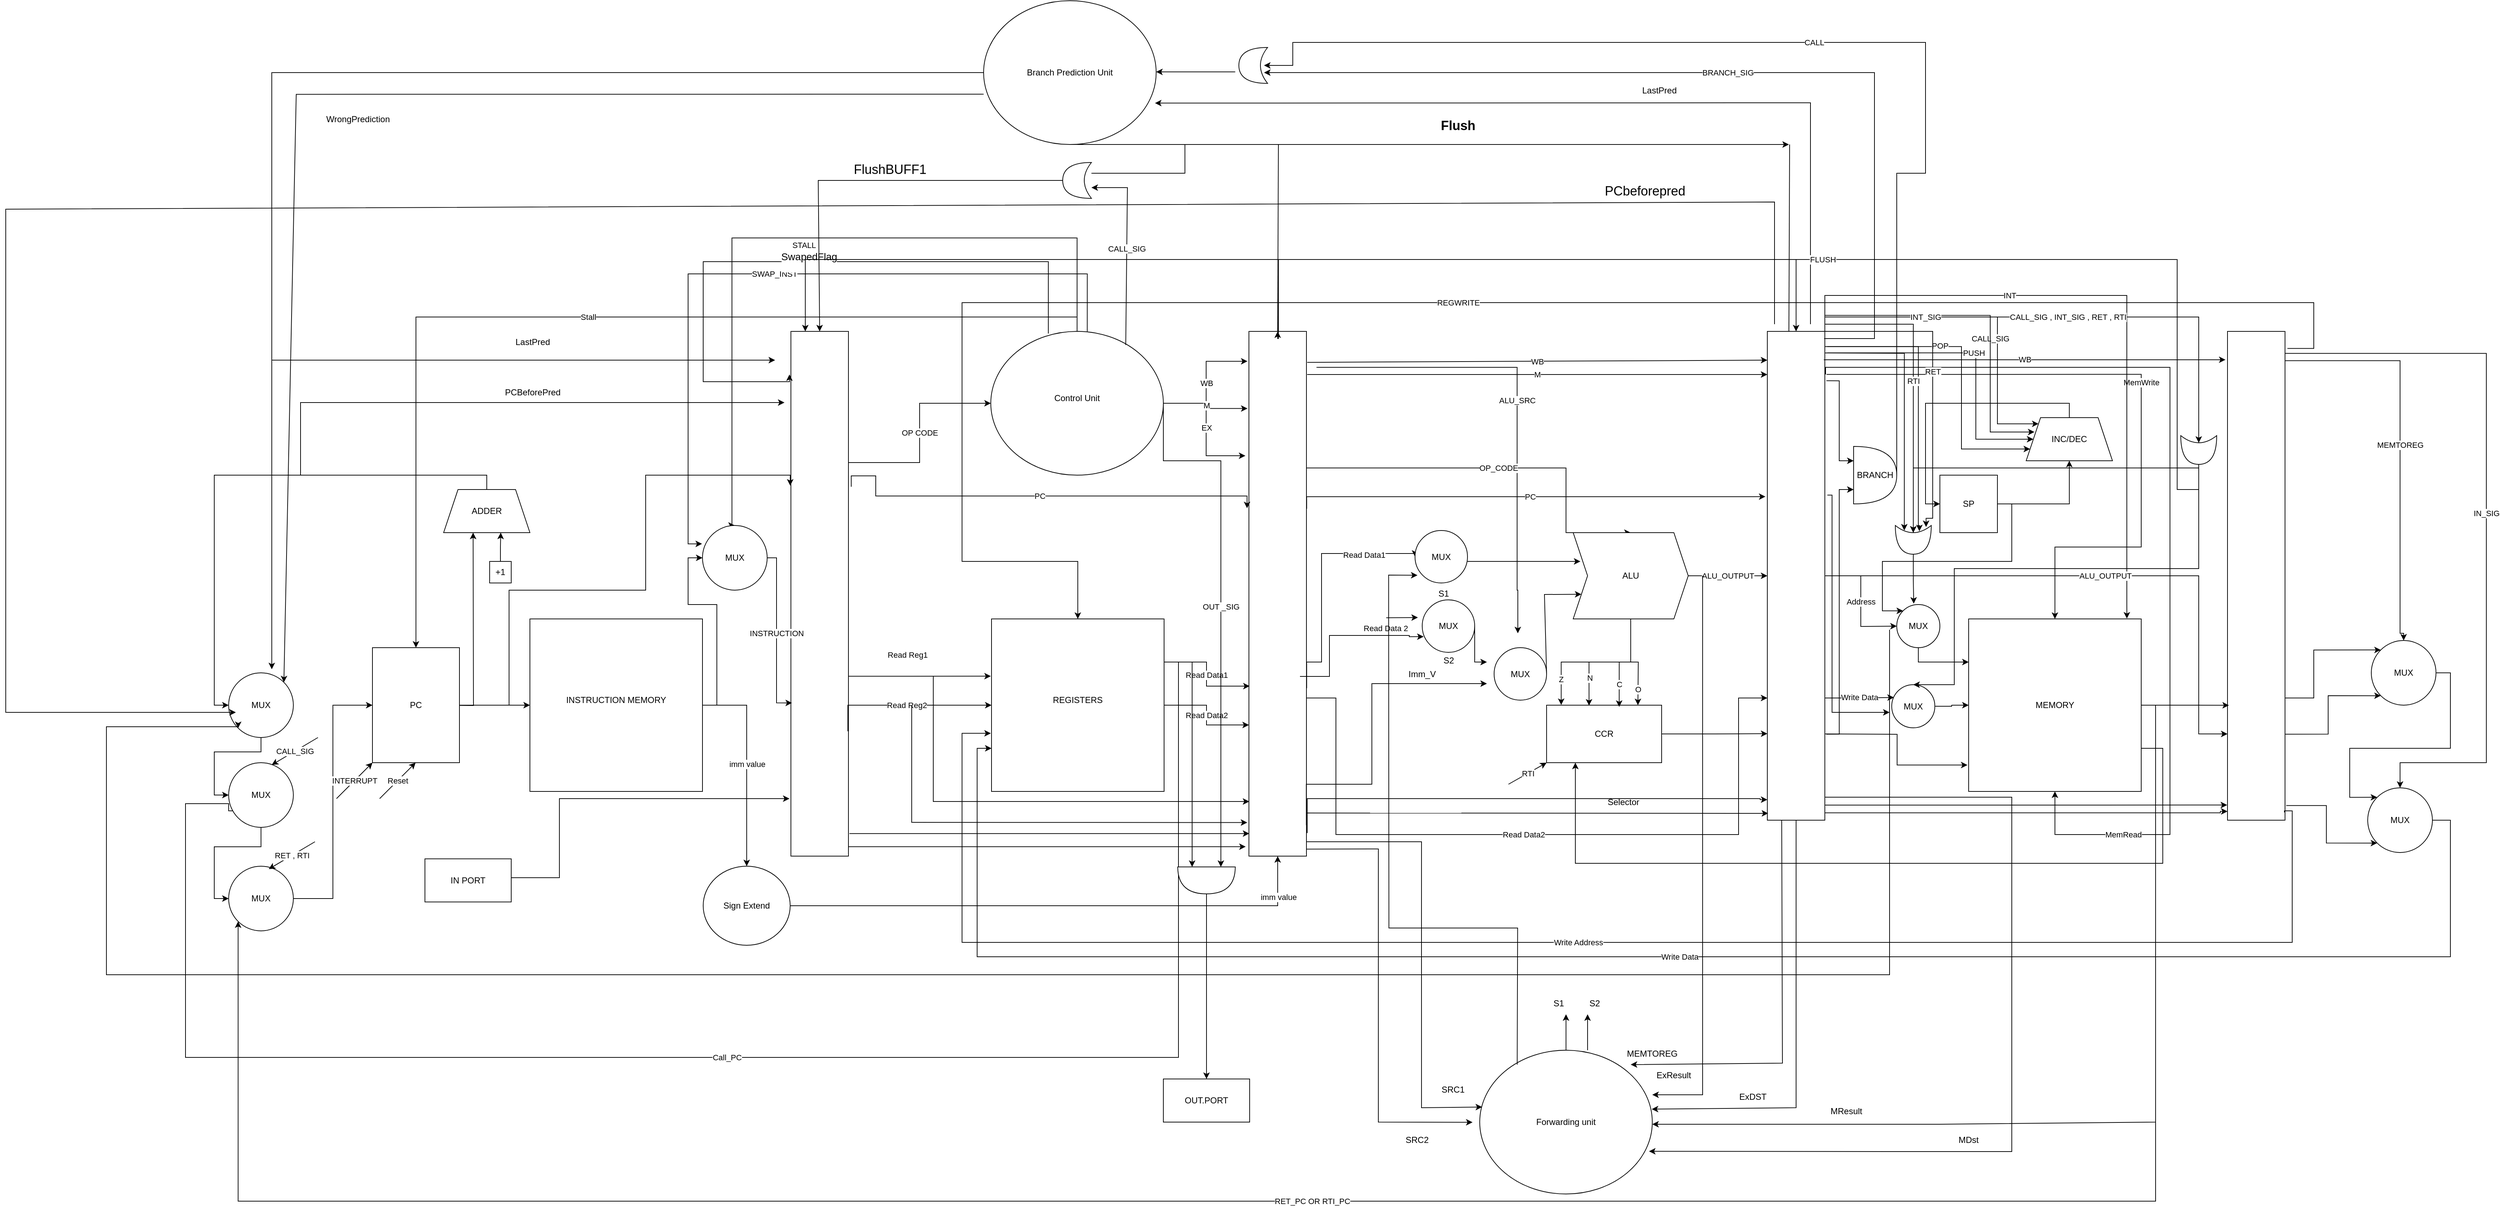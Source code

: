 <mxfile version="24.4.4" type="device">
  <diagram name="Page-1" id="dV3X1OFoHV92Yx0GUWib">
    <mxGraphModel dx="4014" dy="1106" grid="1" gridSize="10" guides="1" tooltips="1" connect="1" arrows="1" fold="1" page="1" pageScale="1" pageWidth="850" pageHeight="1100" math="0" shadow="0">
      <root>
        <mxCell id="0" />
        <mxCell id="1" parent="0" />
        <mxCell id="lDUNnZKXfMlLJSPLOupV-6" style="edgeStyle=orthogonalEdgeStyle;rounded=0;orthogonalLoop=1;jettySize=auto;html=1;exitX=1;exitY=0.5;exitDx=0;exitDy=0;entryX=0;entryY=0.5;entryDx=0;entryDy=0;" parent="1" source="lDUNnZKXfMlLJSPLOupV-2" target="lDUNnZKXfMlLJSPLOupV-3" edge="1">
          <mxGeometry relative="1" as="geometry">
            <Array as="points">
              <mxPoint x="-220" y="1360" />
              <mxPoint x="-220" y="1360" />
            </Array>
          </mxGeometry>
        </mxCell>
        <mxCell id="lDUNnZKXfMlLJSPLOupV-12" style="edgeStyle=orthogonalEdgeStyle;rounded=0;orthogonalLoop=1;jettySize=auto;html=1;exitX=1;exitY=0.5;exitDx=0;exitDy=0;entryX=0.5;entryY=1;entryDx=0;entryDy=0;" parent="1" edge="1">
          <mxGeometry relative="1" as="geometry">
            <mxPoint x="-300" y="1360" as="sourcePoint" />
            <mxPoint x="-240" y="1120" as="targetPoint" />
          </mxGeometry>
        </mxCell>
        <mxCell id="lDUNnZKXfMlLJSPLOupV-2" value="PC" style="rounded=0;whiteSpace=wrap;html=1;rotation=0;" parent="1" vertex="1">
          <mxGeometry x="-380" y="1280" width="121" height="160" as="geometry" />
        </mxCell>
        <mxCell id="lDUNnZKXfMlLJSPLOupV-24" value="imm value" style="edgeStyle=orthogonalEdgeStyle;rounded=0;orthogonalLoop=1;jettySize=auto;html=1;exitX=1;exitY=0.5;exitDx=0;exitDy=0;entryX=0.5;entryY=0;entryDx=0;entryDy=0;" parent="1" source="lDUNnZKXfMlLJSPLOupV-3" target="lDUNnZKXfMlLJSPLOupV-23" edge="1">
          <mxGeometry relative="1" as="geometry" />
        </mxCell>
        <mxCell id="lDUNnZKXfMlLJSPLOupV-91" style="edgeStyle=orthogonalEdgeStyle;rounded=0;orthogonalLoop=1;jettySize=auto;html=1;exitX=1;exitY=0.5;exitDx=0;exitDy=0;entryX=0;entryY=0.5;entryDx=0;entryDy=0;" parent="1" source="lDUNnZKXfMlLJSPLOupV-3" target="lDUNnZKXfMlLJSPLOupV-90" edge="1">
          <mxGeometry relative="1" as="geometry" />
        </mxCell>
        <mxCell id="lDUNnZKXfMlLJSPLOupV-3" value="INSTRUCTION MEMORY&lt;div&gt;&lt;br&gt;&lt;/div&gt;" style="whiteSpace=wrap;html=1;aspect=fixed;" parent="1" vertex="1">
          <mxGeometry x="-161" y="1240" width="240" height="240" as="geometry" />
        </mxCell>
        <mxCell id="lDUNnZKXfMlLJSPLOupV-35" value="OP CODE" style="edgeStyle=orthogonalEdgeStyle;rounded=0;orthogonalLoop=1;jettySize=auto;html=1;exitX=1;exitY=0.25;exitDx=0;exitDy=0;entryX=0;entryY=0.5;entryDx=0;entryDy=0;" parent="1" source="lDUNnZKXfMlLJSPLOupV-5" target="lDUNnZKXfMlLJSPLOupV-30" edge="1">
          <mxGeometry relative="1" as="geometry" />
        </mxCell>
        <mxCell id="lDUNnZKXfMlLJSPLOupV-5" value="" style="rounded=0;whiteSpace=wrap;html=1;" parent="1" vertex="1">
          <mxGeometry x="202" y="840" width="80" height="730" as="geometry" />
        </mxCell>
        <mxCell id="lDUNnZKXfMlLJSPLOupV-19" style="edgeStyle=orthogonalEdgeStyle;rounded=0;orthogonalLoop=1;jettySize=auto;html=1;exitX=0.5;exitY=0;exitDx=0;exitDy=0;entryX=0;entryY=0.5;entryDx=0;entryDy=0;" parent="1" source="lDUNnZKXfMlLJSPLOupV-9" target="lDUNnZKXfMlLJSPLOupV-17" edge="1">
          <mxGeometry relative="1" as="geometry">
            <Array as="points">
              <mxPoint x="-221" y="1040" />
              <mxPoint x="-600" y="1040" />
              <mxPoint x="-600" y="1360" />
            </Array>
          </mxGeometry>
        </mxCell>
        <mxCell id="lDUNnZKXfMlLJSPLOupV-9" value="ADDER" style="shape=trapezoid;perimeter=trapezoidPerimeter;whiteSpace=wrap;html=1;fixedSize=1;" parent="1" vertex="1">
          <mxGeometry x="-281" y="1060" width="120" height="60" as="geometry" />
        </mxCell>
        <mxCell id="lDUNnZKXfMlLJSPLOupV-13" value="+1" style="rounded=0;whiteSpace=wrap;html=1;" parent="1" vertex="1">
          <mxGeometry x="-217" y="1160" width="30" height="30" as="geometry" />
        </mxCell>
        <mxCell id="lDUNnZKXfMlLJSPLOupV-14" style="edgeStyle=orthogonalEdgeStyle;rounded=0;orthogonalLoop=1;jettySize=auto;html=1;exitX=0.5;exitY=0;exitDx=0;exitDy=0;entryX=0.662;entryY=1;entryDx=0;entryDy=0;entryPerimeter=0;" parent="1" source="lDUNnZKXfMlLJSPLOupV-13" target="lDUNnZKXfMlLJSPLOupV-9" edge="1">
          <mxGeometry relative="1" as="geometry" />
        </mxCell>
        <mxCell id="pzNhr9gsS4aFCZHYoq7B-2" style="edgeStyle=orthogonalEdgeStyle;rounded=0;orthogonalLoop=1;jettySize=auto;html=1;exitX=0.5;exitY=1;exitDx=0;exitDy=0;entryX=0;entryY=0.5;entryDx=0;entryDy=0;" edge="1" parent="1" source="lDUNnZKXfMlLJSPLOupV-17" target="Ecp2xdZPeIfjH8BMsN1N-1">
          <mxGeometry relative="1" as="geometry" />
        </mxCell>
        <mxCell id="lDUNnZKXfMlLJSPLOupV-17" value="MUX" style="ellipse;whiteSpace=wrap;html=1;aspect=fixed;" parent="1" vertex="1">
          <mxGeometry x="-580" y="1315" width="90" height="90" as="geometry" />
        </mxCell>
        <mxCell id="lDUNnZKXfMlLJSPLOupV-21" style="edgeStyle=orthogonalEdgeStyle;rounded=0;orthogonalLoop=1;jettySize=auto;html=1;exitX=1;exitY=0.5;exitDx=0;exitDy=0;entryX=-0.012;entryY=0.294;entryDx=0;entryDy=0;entryPerimeter=0;" parent="1" source="lDUNnZKXfMlLJSPLOupV-2" target="lDUNnZKXfMlLJSPLOupV-5" edge="1">
          <mxGeometry relative="1" as="geometry">
            <Array as="points">
              <mxPoint x="-190" y="1360" />
              <mxPoint x="-190" y="1200" />
              <mxPoint y="1200" />
              <mxPoint y="1040" />
            </Array>
          </mxGeometry>
        </mxCell>
        <mxCell id="lDUNnZKXfMlLJSPLOupV-44" style="edgeStyle=orthogonalEdgeStyle;rounded=0;orthogonalLoop=1;jettySize=auto;html=1;exitX=1;exitY=0.5;exitDx=0;exitDy=0;entryX=0.5;entryY=1;entryDx=0;entryDy=0;" parent="1" source="lDUNnZKXfMlLJSPLOupV-23" target="lDUNnZKXfMlLJSPLOupV-31" edge="1">
          <mxGeometry relative="1" as="geometry" />
        </mxCell>
        <mxCell id="lDUNnZKXfMlLJSPLOupV-49" value="imm value" style="edgeLabel;html=1;align=center;verticalAlign=middle;resizable=0;points=[];" parent="lDUNnZKXfMlLJSPLOupV-44" vertex="1" connectable="0">
          <mxGeometry x="0.849" y="-1" relative="1" as="geometry">
            <mxPoint as="offset" />
          </mxGeometry>
        </mxCell>
        <mxCell id="lDUNnZKXfMlLJSPLOupV-23" value="Sign Extend" style="ellipse;whiteSpace=wrap;html=1;" parent="1" vertex="1">
          <mxGeometry x="80" y="1584" width="121" height="110" as="geometry" />
        </mxCell>
        <mxCell id="pzNhr9gsS4aFCZHYoq7B-1" value="Call_PC" style="edgeStyle=orthogonalEdgeStyle;rounded=0;orthogonalLoop=1;jettySize=auto;html=1;exitX=1;exitY=0.25;exitDx=0;exitDy=0;entryX=0;entryY=1;entryDx=0;entryDy=0;" edge="1" parent="1" source="lDUNnZKXfMlLJSPLOupV-27" target="Ecp2xdZPeIfjH8BMsN1N-1">
          <mxGeometry relative="1" as="geometry">
            <Array as="points">
              <mxPoint x="741" y="1300" />
              <mxPoint x="741" y="1850" />
              <mxPoint x="-640" y="1850" />
              <mxPoint x="-640" y="1497" />
              <mxPoint x="-580" y="1497" />
              <mxPoint x="-580" y="1507" />
            </Array>
          </mxGeometry>
        </mxCell>
        <mxCell id="lDUNnZKXfMlLJSPLOupV-27" value="&lt;div&gt;REGISTERS&lt;/div&gt;&lt;div&gt;&lt;br&gt;&lt;/div&gt;" style="whiteSpace=wrap;html=1;aspect=fixed;" parent="1" vertex="1">
          <mxGeometry x="481" y="1240" width="240" height="240" as="geometry" />
        </mxCell>
        <mxCell id="lDUNnZKXfMlLJSPLOupV-28" value="Read Reg2" style="edgeStyle=orthogonalEdgeStyle;rounded=0;orthogonalLoop=1;jettySize=auto;html=1;exitX=0.99;exitY=0.762;exitDx=0;exitDy=0;entryX=0;entryY=0.5;entryDx=0;entryDy=0;exitPerimeter=0;" parent="1" source="lDUNnZKXfMlLJSPLOupV-5" target="lDUNnZKXfMlLJSPLOupV-27" edge="1">
          <mxGeometry relative="1" as="geometry">
            <Array as="points">
              <mxPoint x="281" y="1360" />
            </Array>
          </mxGeometry>
        </mxCell>
        <mxCell id="lDUNnZKXfMlLJSPLOupV-29" value="Read Reg1" style="edgeStyle=orthogonalEdgeStyle;rounded=0;orthogonalLoop=1;jettySize=auto;html=1;exitX=1;exitY=0.75;exitDx=0;exitDy=0;entryX=-0.004;entryY=0.332;entryDx=0;entryDy=0;entryPerimeter=0;" parent="1" source="lDUNnZKXfMlLJSPLOupV-5" target="lDUNnZKXfMlLJSPLOupV-27" edge="1">
          <mxGeometry x="0.124" y="30" relative="1" as="geometry">
            <Array as="points">
              <mxPoint x="282" y="1320" />
            </Array>
            <mxPoint as="offset" />
          </mxGeometry>
        </mxCell>
        <mxCell id="lDUNnZKXfMlLJSPLOupV-89" value="Stall" style="edgeStyle=orthogonalEdgeStyle;rounded=0;orthogonalLoop=1;jettySize=auto;html=1;exitX=0.5;exitY=0;exitDx=0;exitDy=0;entryX=0.5;entryY=0;entryDx=0;entryDy=0;" parent="1" source="lDUNnZKXfMlLJSPLOupV-30" target="lDUNnZKXfMlLJSPLOupV-2" edge="1">
          <mxGeometry relative="1" as="geometry" />
        </mxCell>
        <mxCell id="lDUNnZKXfMlLJSPLOupV-30" value="Control Unit&lt;div&gt;&lt;br&gt;&lt;/div&gt;" style="ellipse;whiteSpace=wrap;html=1;" parent="1" vertex="1">
          <mxGeometry x="480" y="840" width="240" height="200" as="geometry" />
        </mxCell>
        <mxCell id="lDUNnZKXfMlLJSPLOupV-61" value="ALU_SRC" style="edgeStyle=orthogonalEdgeStyle;rounded=0;orthogonalLoop=1;jettySize=auto;html=1;exitX=0.993;exitY=0.236;exitDx=0;exitDy=0;exitPerimeter=0;" parent="1" edge="1">
          <mxGeometry relative="1" as="geometry">
            <mxPoint x="933.0" y="890.0" as="sourcePoint" />
            <mxPoint x="1213" y="1260" as="targetPoint" />
            <Array as="points">
              <mxPoint x="1212" y="890" />
              <mxPoint x="1212" y="1200" />
              <mxPoint x="1213" y="1300" />
            </Array>
          </mxGeometry>
        </mxCell>
        <mxCell id="lDUNnZKXfMlLJSPLOupV-62" value="OP_CODE" style="edgeStyle=orthogonalEdgeStyle;rounded=0;orthogonalLoop=1;jettySize=auto;html=1;exitX=1;exitY=0.25;exitDx=0;exitDy=0;entryX=0.5;entryY=0;entryDx=0;entryDy=0;" parent="1" source="lDUNnZKXfMlLJSPLOupV-31" target="lDUNnZKXfMlLJSPLOupV-39" edge="1">
          <mxGeometry relative="1" as="geometry">
            <Array as="points">
              <mxPoint x="919" y="1030" />
              <mxPoint x="1280" y="1030" />
              <mxPoint x="1280" y="1120" />
            </Array>
          </mxGeometry>
        </mxCell>
        <mxCell id="lDUNnZKXfMlLJSPLOupV-71" value="Read Data2" style="edgeStyle=orthogonalEdgeStyle;rounded=0;orthogonalLoop=1;jettySize=auto;html=1;exitX=1;exitY=0.75;exitDx=0;exitDy=0;entryX=0;entryY=0.75;entryDx=0;entryDy=0;" parent="1" source="lDUNnZKXfMlLJSPLOupV-31" target="lDUNnZKXfMlLJSPLOupV-50" edge="1">
          <mxGeometry relative="1" as="geometry">
            <Array as="points">
              <mxPoint x="960" y="1350" />
              <mxPoint x="960" y="1540" />
              <mxPoint x="1520" y="1540" />
              <mxPoint x="1520" y="1350" />
            </Array>
          </mxGeometry>
        </mxCell>
        <mxCell id="lDUNnZKXfMlLJSPLOupV-94" value="STALL" style="edgeStyle=orthogonalEdgeStyle;rounded=0;orthogonalLoop=1;jettySize=auto;html=1;exitX=0.5;exitY=0;exitDx=0;exitDy=0;entryX=0.5;entryY=0;entryDx=0;entryDy=0;" parent="1" source="lDUNnZKXfMlLJSPLOupV-30" target="lDUNnZKXfMlLJSPLOupV-90" edge="1">
          <mxGeometry x="0.006" y="10" relative="1" as="geometry">
            <Array as="points">
              <mxPoint x="600" y="710" />
              <mxPoint x="120" y="710" />
              <mxPoint x="120" y="1110" />
            </Array>
            <mxPoint as="offset" />
          </mxGeometry>
        </mxCell>
        <mxCell id="lDUNnZKXfMlLJSPLOupV-100" style="edgeStyle=orthogonalEdgeStyle;rounded=0;orthogonalLoop=1;jettySize=auto;html=1;entryX=0;entryY=1;entryDx=0;entryDy=0;" parent="1" target="lDUNnZKXfMlLJSPLOupV-17" edge="1">
          <mxGeometry relative="1" as="geometry">
            <Array as="points">
              <mxPoint x="1730" y="1255" />
              <mxPoint x="1730" y="1735" />
              <mxPoint x="-750" y="1735" />
              <mxPoint x="-750" y="1390" />
              <mxPoint x="-670" y="1390" />
            </Array>
            <mxPoint x="1730" y="1255" as="sourcePoint" />
            <mxPoint x="-670" y="1480" as="targetPoint" />
          </mxGeometry>
        </mxCell>
        <mxCell id="lDUNnZKXfMlLJSPLOupV-121" value="PC" style="edgeStyle=orthogonalEdgeStyle;rounded=0;orthogonalLoop=1;jettySize=auto;html=1;exitX=1.004;exitY=0.338;exitDx=0;exitDy=0;entryX=-0.033;entryY=0.338;entryDx=0;entryDy=0;exitPerimeter=0;entryPerimeter=0;" parent="1" source="lDUNnZKXfMlLJSPLOupV-31" target="lDUNnZKXfMlLJSPLOupV-50" edge="1">
          <mxGeometry relative="1" as="geometry">
            <Array as="points">
              <mxPoint x="1540" y="1070" />
              <mxPoint x="1540" y="1070" />
            </Array>
          </mxGeometry>
        </mxCell>
        <mxCell id="lDUNnZKXfMlLJSPLOupV-31" value="" style="rounded=0;whiteSpace=wrap;html=1;" parent="1" vertex="1">
          <mxGeometry x="839" y="840" width="80" height="730" as="geometry" />
        </mxCell>
        <mxCell id="lDUNnZKXfMlLJSPLOupV-32" value="WB" style="edgeStyle=orthogonalEdgeStyle;rounded=0;orthogonalLoop=1;jettySize=auto;html=1;exitX=1;exitY=0.5;exitDx=0;exitDy=0;entryX=-0.025;entryY=0.057;entryDx=0;entryDy=0;entryPerimeter=0;" parent="1" source="lDUNnZKXfMlLJSPLOupV-30" target="lDUNnZKXfMlLJSPLOupV-31" edge="1">
          <mxGeometry relative="1" as="geometry" />
        </mxCell>
        <mxCell id="lDUNnZKXfMlLJSPLOupV-33" value="EX" style="edgeStyle=orthogonalEdgeStyle;rounded=0;orthogonalLoop=1;jettySize=auto;html=1;exitX=1;exitY=0.5;exitDx=0;exitDy=0;entryX=-0.062;entryY=0.237;entryDx=0;entryDy=0;entryPerimeter=0;" parent="1" source="lDUNnZKXfMlLJSPLOupV-30" target="lDUNnZKXfMlLJSPLOupV-31" edge="1">
          <mxGeometry relative="1" as="geometry" />
        </mxCell>
        <mxCell id="lDUNnZKXfMlLJSPLOupV-34" value="M" style="edgeStyle=orthogonalEdgeStyle;rounded=0;orthogonalLoop=1;jettySize=auto;html=1;exitX=1;exitY=0.5;exitDx=0;exitDy=0;entryX=-0.025;entryY=0.147;entryDx=0;entryDy=0;entryPerimeter=0;" parent="1" source="lDUNnZKXfMlLJSPLOupV-30" target="lDUNnZKXfMlLJSPLOupV-31" edge="1">
          <mxGeometry relative="1" as="geometry" />
        </mxCell>
        <mxCell id="lDUNnZKXfMlLJSPLOupV-36" value="Read Data1" style="edgeStyle=orthogonalEdgeStyle;rounded=0;orthogonalLoop=1;jettySize=auto;html=1;exitX=1;exitY=0.25;exitDx=0;exitDy=0;entryX=0.013;entryY=0.676;entryDx=0;entryDy=0;entryPerimeter=0;" parent="1" source="lDUNnZKXfMlLJSPLOupV-27" target="lDUNnZKXfMlLJSPLOupV-31" edge="1">
          <mxGeometry relative="1" as="geometry" />
        </mxCell>
        <mxCell id="lDUNnZKXfMlLJSPLOupV-37" value="Read Data2" style="edgeStyle=orthogonalEdgeStyle;rounded=0;orthogonalLoop=1;jettySize=auto;html=1;exitX=1;exitY=0.5;exitDx=0;exitDy=0;entryX=0;entryY=0.75;entryDx=0;entryDy=0;" parent="1" source="lDUNnZKXfMlLJSPLOupV-27" target="lDUNnZKXfMlLJSPLOupV-31" edge="1">
          <mxGeometry relative="1" as="geometry" />
        </mxCell>
        <mxCell id="lDUNnZKXfMlLJSPLOupV-54" value="ALU_OUTPUT" style="edgeStyle=orthogonalEdgeStyle;rounded=0;orthogonalLoop=1;jettySize=auto;html=1;exitX=1;exitY=0.5;exitDx=0;exitDy=0;entryX=0;entryY=0.5;entryDx=0;entryDy=0;" parent="1" source="lDUNnZKXfMlLJSPLOupV-39" target="lDUNnZKXfMlLJSPLOupV-50" edge="1">
          <mxGeometry relative="1" as="geometry" />
        </mxCell>
        <mxCell id="lDUNnZKXfMlLJSPLOupV-39" value="ALU" style="shape=step;perimeter=stepPerimeter;whiteSpace=wrap;html=1;fixedSize=1;" parent="1" vertex="1">
          <mxGeometry x="1290" y="1120" width="160" height="120" as="geometry" />
        </mxCell>
        <mxCell id="lDUNnZKXfMlLJSPLOupV-40" value="" style="edgeStyle=orthogonalEdgeStyle;rounded=0;orthogonalLoop=1;jettySize=auto;html=1;exitX=1.004;exitY=0.68;exitDx=0;exitDy=0;exitPerimeter=0;entryX=0;entryY=0.5;entryDx=0;entryDy=0;" parent="1" source="lDUNnZKXfMlLJSPLOupV-31" target="koZzIr1g32_VItgDSHb--8" edge="1">
          <mxGeometry x="0.568" y="4" relative="1" as="geometry">
            <mxPoint x="1020" y="1150" as="targetPoint" />
            <Array as="points">
              <mxPoint x="919" y="1300" />
              <mxPoint x="940" y="1300" />
              <mxPoint x="940" y="1149" />
              <mxPoint x="1070" y="1149" />
            </Array>
            <mxPoint as="offset" />
          </mxGeometry>
        </mxCell>
        <mxCell id="lDUNnZKXfMlLJSPLOupV-43" value="Read Data1" style="edgeLabel;html=1;align=center;verticalAlign=middle;resizable=0;points=[];" parent="lDUNnZKXfMlLJSPLOupV-40" vertex="1" connectable="0">
          <mxGeometry x="0.556" y="-2" relative="1" as="geometry">
            <mxPoint as="offset" />
          </mxGeometry>
        </mxCell>
        <mxCell id="lDUNnZKXfMlLJSPLOupV-45" value="MUX" style="ellipse;whiteSpace=wrap;html=1;aspect=fixed;" parent="1" vertex="1">
          <mxGeometry x="1180" y="1280" width="73" height="73" as="geometry" />
        </mxCell>
        <mxCell id="lDUNnZKXfMlLJSPLOupV-72" value="MemWrite" style="edgeStyle=orthogonalEdgeStyle;rounded=0;orthogonalLoop=1;jettySize=auto;html=1;entryX=0.5;entryY=0;entryDx=0;entryDy=0;exitX=1.03;exitY=0.088;exitDx=0;exitDy=0;exitPerimeter=0;" parent="1" source="lDUNnZKXfMlLJSPLOupV-50" target="lDUNnZKXfMlLJSPLOupV-67" edge="1">
          <mxGeometry relative="1" as="geometry">
            <mxPoint x="1640" y="900" as="sourcePoint" />
            <Array as="points">
              <mxPoint x="2080" y="900" />
              <mxPoint x="2080" y="1140" />
              <mxPoint x="1960" y="1140" />
            </Array>
          </mxGeometry>
        </mxCell>
        <mxCell id="lDUNnZKXfMlLJSPLOupV-73" value="MemRead" style="edgeStyle=orthogonalEdgeStyle;rounded=0;orthogonalLoop=1;jettySize=auto;html=1;exitX=1.013;exitY=0.088;exitDx=0;exitDy=0;entryX=0.5;entryY=1;entryDx=0;entryDy=0;exitPerimeter=0;" parent="1" source="lDUNnZKXfMlLJSPLOupV-50" target="lDUNnZKXfMlLJSPLOupV-67" edge="1">
          <mxGeometry x="0.771" relative="1" as="geometry">
            <Array as="points">
              <mxPoint x="1641" y="890" />
              <mxPoint x="2120" y="890" />
              <mxPoint x="2120" y="1540" />
              <mxPoint x="1960" y="1540" />
            </Array>
            <mxPoint as="offset" />
          </mxGeometry>
        </mxCell>
        <mxCell id="lDUNnZKXfMlLJSPLOupV-131" value="PUSH" style="edgeStyle=orthogonalEdgeStyle;rounded=0;orthogonalLoop=1;jettySize=auto;html=1;exitX=1.044;exitY=0.044;exitDx=0;exitDy=0;entryX=0;entryY=0.5;entryDx=0;entryDy=0;exitPerimeter=0;" parent="1" source="lDUNnZKXfMlLJSPLOupV-50" target="lDUNnZKXfMlLJSPLOupV-125" edge="1">
          <mxGeometry relative="1" as="geometry">
            <Array as="points">
              <mxPoint x="1850" y="870" />
              <mxPoint x="1850" y="990" />
            </Array>
          </mxGeometry>
        </mxCell>
        <mxCell id="lDUNnZKXfMlLJSPLOupV-132" value="POP" style="edgeStyle=orthogonalEdgeStyle;rounded=0;orthogonalLoop=1;jettySize=auto;html=1;exitX=1.044;exitY=0.031;exitDx=0;exitDy=0;entryX=0;entryY=0.75;entryDx=0;entryDy=0;exitPerimeter=0;" parent="1" source="lDUNnZKXfMlLJSPLOupV-50" target="lDUNnZKXfMlLJSPLOupV-125" edge="1">
          <mxGeometry x="-0.263" y="1" relative="1" as="geometry">
            <Array as="points">
              <mxPoint x="1830" y="861" />
              <mxPoint x="1830" y="1004" />
            </Array>
            <mxPoint as="offset" />
          </mxGeometry>
        </mxCell>
        <mxCell id="lDUNnZKXfMlLJSPLOupV-133" style="edgeStyle=orthogonalEdgeStyle;rounded=0;orthogonalLoop=1;jettySize=auto;html=1;entryX=0.175;entryY=0.75;entryDx=0;entryDy=0;entryPerimeter=0;" parent="1" target="a2ysGBZpHkb-Z4tsZmfe-1" edge="1">
          <mxGeometry relative="1" as="geometry">
            <mxPoint x="1640" y="870" as="sourcePoint" />
          </mxGeometry>
        </mxCell>
        <mxCell id="pzNhr9gsS4aFCZHYoq7B-14" value="CALL_SIG" style="edgeStyle=orthogonalEdgeStyle;rounded=0;orthogonalLoop=1;jettySize=auto;html=1;exitX=1;exitY=0;exitDx=0;exitDy=0;entryX=0;entryY=0;entryDx=0;entryDy=0;" edge="1" parent="1" source="lDUNnZKXfMlLJSPLOupV-50" target="lDUNnZKXfMlLJSPLOupV-125">
          <mxGeometry x="0.245" y="-10" relative="1" as="geometry">
            <Array as="points">
              <mxPoint x="1640" y="820" />
              <mxPoint x="1880" y="820" />
              <mxPoint x="1880" y="969" />
            </Array>
            <mxPoint as="offset" />
          </mxGeometry>
        </mxCell>
        <mxCell id="pzNhr9gsS4aFCZHYoq7B-28" value="INT" style="edgeStyle=orthogonalEdgeStyle;rounded=0;orthogonalLoop=1;jettySize=auto;html=1;exitX=1;exitY=0;exitDx=0;exitDy=0;entryX=0.917;entryY=-0.002;entryDx=0;entryDy=0;entryPerimeter=0;" edge="1" parent="1" source="lDUNnZKXfMlLJSPLOupV-50" target="lDUNnZKXfMlLJSPLOupV-67">
          <mxGeometry x="-0.333" relative="1" as="geometry">
            <mxPoint x="2058" y="1230" as="targetPoint" />
            <Array as="points">
              <mxPoint x="1640" y="790" />
              <mxPoint x="2060" y="790" />
              <mxPoint x="2060" y="1220" />
              <mxPoint x="2060" y="1220" />
            </Array>
            <mxPoint as="offset" />
          </mxGeometry>
        </mxCell>
        <mxCell id="lDUNnZKXfMlLJSPLOupV-50" value="" style="rounded=0;whiteSpace=wrap;html=1;" parent="1" vertex="1">
          <mxGeometry x="1560" y="840" width="80" height="680" as="geometry" />
        </mxCell>
        <mxCell id="lDUNnZKXfMlLJSPLOupV-52" value="CCR" style="rounded=0;whiteSpace=wrap;html=1;" parent="1" vertex="1">
          <mxGeometry x="1253" y="1360" width="160" height="80" as="geometry" />
        </mxCell>
        <mxCell id="lDUNnZKXfMlLJSPLOupV-55" value="Z" style="edgeStyle=orthogonalEdgeStyle;rounded=0;orthogonalLoop=1;jettySize=auto;html=1;exitX=0.5;exitY=1;exitDx=0;exitDy=0;entryX=0.127;entryY=-0.004;entryDx=0;entryDy=0;entryPerimeter=0;" parent="1" source="lDUNnZKXfMlLJSPLOupV-39" target="lDUNnZKXfMlLJSPLOupV-52" edge="1">
          <mxGeometry x="0.668" relative="1" as="geometry">
            <mxPoint as="offset" />
          </mxGeometry>
        </mxCell>
        <mxCell id="lDUNnZKXfMlLJSPLOupV-56" value="N" style="edgeStyle=orthogonalEdgeStyle;rounded=0;orthogonalLoop=1;jettySize=auto;html=1;exitX=0.5;exitY=1;exitDx=0;exitDy=0;entryX=0.369;entryY=0.007;entryDx=0;entryDy=0;entryPerimeter=0;" parent="1" source="lDUNnZKXfMlLJSPLOupV-39" target="lDUNnZKXfMlLJSPLOupV-52" edge="1">
          <mxGeometry x="0.57" y="1" relative="1" as="geometry">
            <mxPoint as="offset" />
          </mxGeometry>
        </mxCell>
        <mxCell id="lDUNnZKXfMlLJSPLOupV-58" value="C" style="edgeStyle=orthogonalEdgeStyle;rounded=0;orthogonalLoop=1;jettySize=auto;html=1;exitX=0.5;exitY=1;exitDx=0;exitDy=0;entryX=0.631;entryY=0.03;entryDx=0;entryDy=0;entryPerimeter=0;" parent="1" source="lDUNnZKXfMlLJSPLOupV-39" target="lDUNnZKXfMlLJSPLOupV-52" edge="1">
          <mxGeometry x="0.555" relative="1" as="geometry">
            <mxPoint as="offset" />
          </mxGeometry>
        </mxCell>
        <mxCell id="lDUNnZKXfMlLJSPLOupV-59" value="O" style="edgeStyle=orthogonalEdgeStyle;rounded=0;orthogonalLoop=1;jettySize=auto;html=1;exitX=0.5;exitY=1;exitDx=0;exitDy=0;" parent="1" source="lDUNnZKXfMlLJSPLOupV-39" edge="1">
          <mxGeometry x="0.668" relative="1" as="geometry">
            <mxPoint x="1380" y="1360" as="targetPoint" />
            <mxPoint as="offset" />
          </mxGeometry>
        </mxCell>
        <mxCell id="lDUNnZKXfMlLJSPLOupV-60" style="edgeStyle=orthogonalEdgeStyle;rounded=0;orthogonalLoop=1;jettySize=auto;html=1;exitX=1;exitY=0.5;exitDx=0;exitDy=0;entryX=0.001;entryY=0.823;entryDx=0;entryDy=0;entryPerimeter=0;" parent="1" source="lDUNnZKXfMlLJSPLOupV-52" target="lDUNnZKXfMlLJSPLOupV-50" edge="1">
          <mxGeometry relative="1" as="geometry" />
        </mxCell>
        <mxCell id="lDUNnZKXfMlLJSPLOupV-64" value="WB" style="endArrow=classic;html=1;rounded=0;exitX=1.013;exitY=0.059;exitDx=0;exitDy=0;exitPerimeter=0;" parent="1" source="lDUNnZKXfMlLJSPLOupV-31" edge="1">
          <mxGeometry width="50" height="50" relative="1" as="geometry">
            <mxPoint x="1180" y="930" as="sourcePoint" />
            <mxPoint x="1560" y="880" as="targetPoint" />
          </mxGeometry>
        </mxCell>
        <mxCell id="lDUNnZKXfMlLJSPLOupV-65" value="M" style="endArrow=classic;html=1;rounded=0;exitX=1.013;exitY=0.059;exitDx=0;exitDy=0;exitPerimeter=0;" parent="1" edge="1">
          <mxGeometry width="50" height="50" relative="1" as="geometry">
            <mxPoint x="920" y="900" as="sourcePoint" />
            <mxPoint x="1560" y="900" as="targetPoint" />
          </mxGeometry>
        </mxCell>
        <mxCell id="pzNhr9gsS4aFCZHYoq7B-5" value="RET_PC OR RTI_PC" style="edgeStyle=orthogonalEdgeStyle;rounded=0;orthogonalLoop=1;jettySize=auto;html=1;exitX=1;exitY=0.5;exitDx=0;exitDy=0;entryX=0;entryY=1;entryDx=0;entryDy=0;" edge="1" parent="1" source="lDUNnZKXfMlLJSPLOupV-67" target="pzNhr9gsS4aFCZHYoq7B-3">
          <mxGeometry x="0.0" relative="1" as="geometry">
            <Array as="points">
              <mxPoint x="2100" y="1360" />
              <mxPoint x="2100" y="2050" />
              <mxPoint x="-567" y="2050" />
            </Array>
            <mxPoint as="offset" />
          </mxGeometry>
        </mxCell>
        <mxCell id="pzNhr9gsS4aFCZHYoq7B-29" style="edgeStyle=orthogonalEdgeStyle;rounded=0;orthogonalLoop=1;jettySize=auto;html=1;exitX=1;exitY=0.75;exitDx=0;exitDy=0;entryX=0.25;entryY=1;entryDx=0;entryDy=0;" edge="1" parent="1" source="lDUNnZKXfMlLJSPLOupV-67" target="lDUNnZKXfMlLJSPLOupV-52">
          <mxGeometry relative="1" as="geometry">
            <Array as="points">
              <mxPoint x="2110" y="1420" />
              <mxPoint x="2110" y="1580" />
              <mxPoint x="1293" y="1580" />
            </Array>
          </mxGeometry>
        </mxCell>
        <mxCell id="lDUNnZKXfMlLJSPLOupV-67" value="MEMORY" style="whiteSpace=wrap;html=1;aspect=fixed;" parent="1" vertex="1">
          <mxGeometry x="1840" y="1240" width="240" height="240" as="geometry" />
        </mxCell>
        <mxCell id="lDUNnZKXfMlLJSPLOupV-68" value="Address" style="edgeStyle=orthogonalEdgeStyle;rounded=0;orthogonalLoop=1;jettySize=auto;html=1;exitX=1;exitY=0.5;exitDx=0;exitDy=0;" parent="1" source="lDUNnZKXfMlLJSPLOupV-50" edge="1">
          <mxGeometry relative="1" as="geometry">
            <mxPoint x="1740" y="1250" as="targetPoint" />
          </mxGeometry>
        </mxCell>
        <mxCell id="lDUNnZKXfMlLJSPLOupV-69" value="Write Data" style="edgeStyle=orthogonalEdgeStyle;rounded=0;orthogonalLoop=1;jettySize=auto;html=1;exitX=1;exitY=0.75;exitDx=0;exitDy=0;entryX=0.05;entryY=0.296;entryDx=0;entryDy=0;entryPerimeter=0;" parent="1" source="lDUNnZKXfMlLJSPLOupV-50" target="pzNhr9gsS4aFCZHYoq7B-6" edge="1">
          <mxGeometry relative="1" as="geometry" />
        </mxCell>
        <mxCell id="lDUNnZKXfMlLJSPLOupV-78" style="edgeStyle=orthogonalEdgeStyle;rounded=0;orthogonalLoop=1;jettySize=auto;html=1;exitX=1;exitY=0.75;exitDx=0;exitDy=0;entryX=0;entryY=0;entryDx=0;entryDy=0;" parent="1" source="lDUNnZKXfMlLJSPLOupV-75" target="lDUNnZKXfMlLJSPLOupV-77" edge="1">
          <mxGeometry relative="1" as="geometry">
            <Array as="points">
              <mxPoint x="2320" y="1350" />
              <mxPoint x="2320" y="1283" />
            </Array>
          </mxGeometry>
        </mxCell>
        <mxCell id="lDUNnZKXfMlLJSPLOupV-80" style="edgeStyle=orthogonalEdgeStyle;rounded=0;orthogonalLoop=1;jettySize=auto;html=1;exitX=1.007;exitY=0.824;exitDx=0;exitDy=0;entryX=0;entryY=1;entryDx=0;entryDy=0;exitPerimeter=0;" parent="1" source="lDUNnZKXfMlLJSPLOupV-75" target="lDUNnZKXfMlLJSPLOupV-77" edge="1">
          <mxGeometry relative="1" as="geometry" />
        </mxCell>
        <mxCell id="lDUNnZKXfMlLJSPLOupV-82" value="MEMTOREG" style="edgeStyle=orthogonalEdgeStyle;rounded=0;orthogonalLoop=1;jettySize=auto;html=1;exitX=1.004;exitY=0.06;exitDx=0;exitDy=0;entryX=0.5;entryY=0;entryDx=0;entryDy=0;exitPerimeter=0;" parent="1" source="lDUNnZKXfMlLJSPLOupV-75" target="lDUNnZKXfMlLJSPLOupV-77" edge="1">
          <mxGeometry relative="1" as="geometry">
            <Array as="points">
              <mxPoint x="2440" y="881" />
              <mxPoint x="2440" y="1260" />
              <mxPoint x="2445" y="1260" />
            </Array>
          </mxGeometry>
        </mxCell>
        <mxCell id="lDUNnZKXfMlLJSPLOupV-102" value="REGWRITE" style="edgeStyle=orthogonalEdgeStyle;rounded=0;orthogonalLoop=1;jettySize=auto;html=1;exitX=1.042;exitY=0.035;exitDx=0;exitDy=0;entryX=0.5;entryY=0;entryDx=0;entryDy=0;exitPerimeter=0;" parent="1" source="lDUNnZKXfMlLJSPLOupV-75" target="lDUNnZKXfMlLJSPLOupV-27" edge="1">
          <mxGeometry relative="1" as="geometry">
            <Array as="points">
              <mxPoint x="2320" y="864" />
              <mxPoint x="2320" y="800" />
              <mxPoint x="440" y="800" />
              <mxPoint x="440" y="1160" />
              <mxPoint x="601" y="1160" />
            </Array>
          </mxGeometry>
        </mxCell>
        <mxCell id="lDUNnZKXfMlLJSPLOupV-109" style="edgeStyle=orthogonalEdgeStyle;rounded=0;orthogonalLoop=1;jettySize=auto;html=1;exitX=1.021;exitY=0.97;exitDx=0;exitDy=0;exitPerimeter=0;entryX=0;entryY=1;entryDx=0;entryDy=0;" parent="1" source="lDUNnZKXfMlLJSPLOupV-75" target="lDUNnZKXfMlLJSPLOupV-110" edge="1">
          <mxGeometry relative="1" as="geometry">
            <mxPoint x="2400" y="1490" as="targetPoint" />
          </mxGeometry>
        </mxCell>
        <mxCell id="lDUNnZKXfMlLJSPLOupV-112" value="IN_SIG" style="edgeStyle=orthogonalEdgeStyle;rounded=0;orthogonalLoop=1;jettySize=auto;html=1;exitX=0.994;exitY=0.045;exitDx=0;exitDy=0;entryX=0.5;entryY=0;entryDx=0;entryDy=0;exitPerimeter=0;" parent="1" source="lDUNnZKXfMlLJSPLOupV-75" target="lDUNnZKXfMlLJSPLOupV-110" edge="1">
          <mxGeometry relative="1" as="geometry">
            <Array as="points">
              <mxPoint x="2560" y="871" />
              <mxPoint x="2560" y="1440" />
              <mxPoint x="2440" y="1440" />
            </Array>
          </mxGeometry>
        </mxCell>
        <mxCell id="lDUNnZKXfMlLJSPLOupV-75" value="" style="rounded=0;whiteSpace=wrap;html=1;" parent="1" vertex="1">
          <mxGeometry x="2200" y="840" width="80" height="680" as="geometry" />
        </mxCell>
        <mxCell id="lDUNnZKXfMlLJSPLOupV-76" style="edgeStyle=orthogonalEdgeStyle;rounded=0;orthogonalLoop=1;jettySize=auto;html=1;exitX=1;exitY=0.5;exitDx=0;exitDy=0;entryX=0.025;entryY=0.765;entryDx=0;entryDy=0;entryPerimeter=0;" parent="1" source="lDUNnZKXfMlLJSPLOupV-67" target="lDUNnZKXfMlLJSPLOupV-75" edge="1">
          <mxGeometry relative="1" as="geometry" />
        </mxCell>
        <mxCell id="lDUNnZKXfMlLJSPLOupV-83" value="Write Data" style="edgeStyle=orthogonalEdgeStyle;rounded=0;orthogonalLoop=1;jettySize=auto;html=1;exitX=1;exitY=0.5;exitDx=0;exitDy=0;entryX=0;entryY=0.75;entryDx=0;entryDy=0;" parent="1" source="lDUNnZKXfMlLJSPLOupV-110" target="lDUNnZKXfMlLJSPLOupV-27" edge="1">
          <mxGeometry relative="1" as="geometry">
            <Array as="points">
              <mxPoint x="2510" y="1520" />
              <mxPoint x="2510" y="1710" />
              <mxPoint x="461" y="1710" />
              <mxPoint x="461" y="1420" />
            </Array>
          </mxGeometry>
        </mxCell>
        <mxCell id="lDUNnZKXfMlLJSPLOupV-111" style="edgeStyle=orthogonalEdgeStyle;rounded=0;orthogonalLoop=1;jettySize=auto;html=1;exitX=1;exitY=0.5;exitDx=0;exitDy=0;entryX=0;entryY=0;entryDx=0;entryDy=0;" parent="1" source="lDUNnZKXfMlLJSPLOupV-77" target="lDUNnZKXfMlLJSPLOupV-110" edge="1">
          <mxGeometry relative="1" as="geometry">
            <Array as="points">
              <mxPoint x="2510" y="1315" />
              <mxPoint x="2510" y="1420" />
              <mxPoint x="2370" y="1420" />
              <mxPoint x="2370" y="1488" />
            </Array>
          </mxGeometry>
        </mxCell>
        <mxCell id="lDUNnZKXfMlLJSPLOupV-77" value="MUX" style="ellipse;whiteSpace=wrap;html=1;aspect=fixed;" parent="1" vertex="1">
          <mxGeometry x="2400" y="1270" width="90" height="90" as="geometry" />
        </mxCell>
        <mxCell id="lDUNnZKXfMlLJSPLOupV-79" value="ALU_OUTPUT" style="edgeStyle=orthogonalEdgeStyle;rounded=0;orthogonalLoop=1;jettySize=auto;html=1;exitX=1;exitY=0.5;exitDx=0;exitDy=0;entryX=0;entryY=0.824;entryDx=0;entryDy=0;entryPerimeter=0;" parent="1" source="lDUNnZKXfMlLJSPLOupV-50" target="lDUNnZKXfMlLJSPLOupV-75" edge="1">
          <mxGeometry relative="1" as="geometry">
            <Array as="points">
              <mxPoint x="2160" y="1180" />
              <mxPoint x="2160" y="1400" />
              <mxPoint x="2200" y="1400" />
            </Array>
          </mxGeometry>
        </mxCell>
        <mxCell id="lDUNnZKXfMlLJSPLOupV-81" value="WB" style="edgeStyle=orthogonalEdgeStyle;rounded=0;orthogonalLoop=1;jettySize=auto;html=1;exitX=0.983;exitY=0.058;exitDx=0;exitDy=0;exitPerimeter=0;entryX=-0.035;entryY=0.058;entryDx=0;entryDy=0;entryPerimeter=0;" parent="1" source="lDUNnZKXfMlLJSPLOupV-50" target="lDUNnZKXfMlLJSPLOupV-75" edge="1">
          <mxGeometry relative="1" as="geometry">
            <mxPoint x="2190" y="880" as="targetPoint" />
            <Array as="points" />
          </mxGeometry>
        </mxCell>
        <mxCell id="lDUNnZKXfMlLJSPLOupV-84" style="edgeStyle=orthogonalEdgeStyle;rounded=0;orthogonalLoop=1;jettySize=auto;html=1;exitX=1;exitY=0.982;exitDx=0;exitDy=0;entryX=-0.056;entryY=0.982;entryDx=0;entryDy=0;entryPerimeter=0;exitPerimeter=0;" parent="1" source="lDUNnZKXfMlLJSPLOupV-5" target="lDUNnZKXfMlLJSPLOupV-31" edge="1">
          <mxGeometry relative="1" as="geometry" />
        </mxCell>
        <mxCell id="lDUNnZKXfMlLJSPLOupV-85" style="edgeStyle=orthogonalEdgeStyle;rounded=0;orthogonalLoop=1;jettySize=auto;html=1;entryX=0.015;entryY=0.986;entryDx=0;entryDy=0;entryPerimeter=0;" parent="1" target="lDUNnZKXfMlLJSPLOupV-50" edge="1">
          <mxGeometry relative="1" as="geometry">
            <mxPoint x="919" y="1510" as="sourcePoint" />
            <Array as="points">
              <mxPoint x="919" y="1510" />
              <mxPoint x="1240" y="1510" />
            </Array>
          </mxGeometry>
        </mxCell>
        <mxCell id="lDUNnZKXfMlLJSPLOupV-86" style="edgeStyle=orthogonalEdgeStyle;rounded=0;orthogonalLoop=1;jettySize=auto;html=1;exitX=1;exitY=0.985;exitDx=0;exitDy=0;entryX=0;entryY=0.982;entryDx=0;entryDy=0;entryPerimeter=0;exitPerimeter=0;" parent="1" source="lDUNnZKXfMlLJSPLOupV-50" target="lDUNnZKXfMlLJSPLOupV-75" edge="1">
          <mxGeometry relative="1" as="geometry">
            <Array as="points">
              <mxPoint x="2190" y="1510" />
              <mxPoint x="2190" y="1508" />
            </Array>
          </mxGeometry>
        </mxCell>
        <mxCell id="lDUNnZKXfMlLJSPLOupV-87" value="Write Address" style="edgeStyle=orthogonalEdgeStyle;rounded=0;orthogonalLoop=1;jettySize=auto;html=1;exitX=0.99;exitY=0.984;exitDx=0;exitDy=0;entryX=-0.004;entryY=0.663;entryDx=0;entryDy=0;entryPerimeter=0;exitPerimeter=0;" parent="1" source="lDUNnZKXfMlLJSPLOupV-75" target="lDUNnZKXfMlLJSPLOupV-27" edge="1">
          <mxGeometry relative="1" as="geometry">
            <Array as="points">
              <mxPoint x="2279" y="1507" />
              <mxPoint x="2290" y="1507" />
              <mxPoint x="2290" y="1690" />
              <mxPoint x="440" y="1690" />
              <mxPoint x="440" y="1399" />
            </Array>
          </mxGeometry>
        </mxCell>
        <mxCell id="lDUNnZKXfMlLJSPLOupV-90" value="MUX" style="ellipse;whiteSpace=wrap;html=1;aspect=fixed;" parent="1" vertex="1">
          <mxGeometry x="79" y="1110" width="90" height="90" as="geometry" />
        </mxCell>
        <mxCell id="lDUNnZKXfMlLJSPLOupV-92" value="SWAP_INST" style="edgeStyle=orthogonalEdgeStyle;rounded=0;orthogonalLoop=1;jettySize=auto;html=1;entryX=-0.007;entryY=0.284;entryDx=0;entryDy=0;entryPerimeter=0;exitX=0.559;exitY=0.001;exitDx=0;exitDy=0;exitPerimeter=0;" parent="1" source="lDUNnZKXfMlLJSPLOupV-30" target="lDUNnZKXfMlLJSPLOupV-90" edge="1">
          <mxGeometry relative="1" as="geometry">
            <mxPoint x="920" y="920" as="sourcePoint" />
            <Array as="points">
              <mxPoint x="614" y="760" />
              <mxPoint x="59" y="760" />
              <mxPoint x="59" y="1136" />
            </Array>
          </mxGeometry>
        </mxCell>
        <mxCell id="lDUNnZKXfMlLJSPLOupV-95" value="INSTRUCTION" style="edgeStyle=orthogonalEdgeStyle;rounded=0;orthogonalLoop=1;jettySize=auto;html=1;exitX=1;exitY=0.5;exitDx=0;exitDy=0;entryX=0.019;entryY=0.708;entryDx=0;entryDy=0;entryPerimeter=0;" parent="1" source="lDUNnZKXfMlLJSPLOupV-90" target="lDUNnZKXfMlLJSPLOupV-5" edge="1">
          <mxGeometry relative="1" as="geometry">
            <Array as="points">
              <mxPoint x="182" y="1155" />
              <mxPoint x="182" y="1357" />
            </Array>
          </mxGeometry>
        </mxCell>
        <mxCell id="lDUNnZKXfMlLJSPLOupV-101" value="CALL" style="edgeStyle=orthogonalEdgeStyle;rounded=0;orthogonalLoop=1;jettySize=auto;html=1;exitX=1;exitY=0.5;exitDx=0;exitDy=0;exitPerimeter=0;" parent="1" source="lDUNnZKXfMlLJSPLOupV-96" edge="1">
          <mxGeometry relative="1" as="geometry">
            <Array as="points">
              <mxPoint x="1740" y="620" />
              <mxPoint x="1780" y="620" />
              <mxPoint x="1780" y="438" />
              <mxPoint x="900" y="438" />
              <mxPoint x="900" y="470" />
            </Array>
            <mxPoint x="1760" y="1060" as="sourcePoint" />
            <mxPoint x="860" y="470" as="targetPoint" />
          </mxGeometry>
        </mxCell>
        <mxCell id="lDUNnZKXfMlLJSPLOupV-96" value="BRANCH" style="shape=or;whiteSpace=wrap;html=1;" parent="1" vertex="1">
          <mxGeometry x="1680" y="1000" width="60" height="80" as="geometry" />
        </mxCell>
        <mxCell id="lDUNnZKXfMlLJSPLOupV-97" style="edgeStyle=orthogonalEdgeStyle;rounded=0;orthogonalLoop=1;jettySize=auto;html=1;exitX=1.027;exitY=0.101;exitDx=0;exitDy=0;entryX=0;entryY=0.25;entryDx=0;entryDy=0;entryPerimeter=0;exitPerimeter=0;" parent="1" source="lDUNnZKXfMlLJSPLOupV-50" target="lDUNnZKXfMlLJSPLOupV-96" edge="1">
          <mxGeometry relative="1" as="geometry" />
        </mxCell>
        <mxCell id="lDUNnZKXfMlLJSPLOupV-98" style="edgeStyle=orthogonalEdgeStyle;rounded=0;orthogonalLoop=1;jettySize=auto;html=1;exitX=1.027;exitY=0.824;exitDx=0;exitDy=0;entryX=0;entryY=0.75;entryDx=0;entryDy=0;entryPerimeter=0;exitPerimeter=0;" parent="1" source="lDUNnZKXfMlLJSPLOupV-50" target="lDUNnZKXfMlLJSPLOupV-96" edge="1">
          <mxGeometry relative="1" as="geometry" />
        </mxCell>
        <mxCell id="lDUNnZKXfMlLJSPLOupV-103" value="IN PORT" style="rounded=0;whiteSpace=wrap;html=1;" parent="1" vertex="1">
          <mxGeometry x="-307" y="1573.75" width="120" height="60" as="geometry" />
        </mxCell>
        <mxCell id="lDUNnZKXfMlLJSPLOupV-104" style="edgeStyle=orthogonalEdgeStyle;rounded=0;orthogonalLoop=1;jettySize=auto;html=1;exitX=1;exitY=0.5;exitDx=0;exitDy=0;" parent="1" source="lDUNnZKXfMlLJSPLOupV-103" edge="1">
          <mxGeometry relative="1" as="geometry">
            <mxPoint x="200" y="1490" as="targetPoint" />
            <Array as="points">
              <mxPoint x="-120" y="1600" />
              <mxPoint x="-120" y="1490" />
            </Array>
          </mxGeometry>
        </mxCell>
        <mxCell id="lDUNnZKXfMlLJSPLOupV-106" style="edgeStyle=orthogonalEdgeStyle;rounded=0;orthogonalLoop=1;jettySize=auto;html=1;exitX=1.017;exitY=0.957;exitDx=0;exitDy=0;entryX=0.007;entryY=0.957;entryDx=0;entryDy=0;entryPerimeter=0;exitPerimeter=0;" parent="1" source="lDUNnZKXfMlLJSPLOupV-5" target="lDUNnZKXfMlLJSPLOupV-31" edge="1">
          <mxGeometry relative="1" as="geometry" />
        </mxCell>
        <mxCell id="lDUNnZKXfMlLJSPLOupV-107" style="edgeStyle=orthogonalEdgeStyle;rounded=0;orthogonalLoop=1;jettySize=auto;html=1;exitX=1.014;exitY=0.956;exitDx=0;exitDy=0;entryX=0.001;entryY=0.958;entryDx=0;entryDy=0;entryPerimeter=0;exitPerimeter=0;" parent="1" source="lDUNnZKXfMlLJSPLOupV-31" target="lDUNnZKXfMlLJSPLOupV-50" edge="1">
          <mxGeometry relative="1" as="geometry">
            <Array as="points">
              <mxPoint x="1550" y="1490" />
              <mxPoint x="1550" y="1491" />
            </Array>
          </mxGeometry>
        </mxCell>
        <mxCell id="lDUNnZKXfMlLJSPLOupV-108" style="edgeStyle=orthogonalEdgeStyle;rounded=0;orthogonalLoop=1;jettySize=auto;html=1;entryX=-0.006;entryY=0.969;entryDx=0;entryDy=0;entryPerimeter=0;" parent="1" target="lDUNnZKXfMlLJSPLOupV-75" edge="1">
          <mxGeometry relative="1" as="geometry">
            <mxPoint x="1640" y="1499" as="sourcePoint" />
            <Array as="points">
              <mxPoint x="1640" y="1499" />
            </Array>
          </mxGeometry>
        </mxCell>
        <mxCell id="lDUNnZKXfMlLJSPLOupV-110" value="MUX" style="ellipse;whiteSpace=wrap;html=1;aspect=fixed;" parent="1" vertex="1">
          <mxGeometry x="2395" y="1475" width="90" height="90" as="geometry" />
        </mxCell>
        <mxCell id="lDUNnZKXfMlLJSPLOupV-113" value="OUT.PORT" style="rounded=0;whiteSpace=wrap;html=1;" parent="1" vertex="1">
          <mxGeometry x="720" y="1880" width="120" height="60" as="geometry" />
        </mxCell>
        <mxCell id="lDUNnZKXfMlLJSPLOupV-119" style="edgeStyle=orthogonalEdgeStyle;rounded=0;orthogonalLoop=1;jettySize=auto;html=1;exitX=1;exitY=0.5;exitDx=0;exitDy=0;exitPerimeter=0;entryX=0.5;entryY=0;entryDx=0;entryDy=0;" parent="1" source="lDUNnZKXfMlLJSPLOupV-116" target="lDUNnZKXfMlLJSPLOupV-113" edge="1">
          <mxGeometry relative="1" as="geometry" />
        </mxCell>
        <mxCell id="lDUNnZKXfMlLJSPLOupV-116" value="" style="shape=or;whiteSpace=wrap;html=1;rotation=90;" parent="1" vertex="1">
          <mxGeometry x="761.25" y="1563.75" width="37.5" height="80" as="geometry" />
        </mxCell>
        <mxCell id="lDUNnZKXfMlLJSPLOupV-117" style="edgeStyle=orthogonalEdgeStyle;rounded=0;orthogonalLoop=1;jettySize=auto;html=1;exitX=1;exitY=0.25;exitDx=0;exitDy=0;entryX=0;entryY=0.75;entryDx=0;entryDy=0;entryPerimeter=0;" parent="1" source="lDUNnZKXfMlLJSPLOupV-27" target="lDUNnZKXfMlLJSPLOupV-116" edge="1">
          <mxGeometry relative="1" as="geometry" />
        </mxCell>
        <mxCell id="lDUNnZKXfMlLJSPLOupV-118" value="OUT _SIG" style="edgeStyle=orthogonalEdgeStyle;rounded=0;orthogonalLoop=1;jettySize=auto;html=1;exitX=1;exitY=0.5;exitDx=0;exitDy=0;entryX=0;entryY=0.25;entryDx=0;entryDy=0;entryPerimeter=0;" parent="1" source="lDUNnZKXfMlLJSPLOupV-30" target="lDUNnZKXfMlLJSPLOupV-116" edge="1">
          <mxGeometry relative="1" as="geometry">
            <Array as="points">
              <mxPoint x="720" y="1020" />
              <mxPoint x="800" y="1020" />
            </Array>
          </mxGeometry>
        </mxCell>
        <mxCell id="lDUNnZKXfMlLJSPLOupV-120" value="PC" style="edgeStyle=orthogonalEdgeStyle;rounded=0;orthogonalLoop=1;jettySize=auto;html=1;exitX=1.049;exitY=0.296;exitDx=0;exitDy=0;entryX=-0.032;entryY=0.337;entryDx=0;entryDy=0;entryPerimeter=0;exitPerimeter=0;" parent="1" source="lDUNnZKXfMlLJSPLOupV-5" target="lDUNnZKXfMlLJSPLOupV-31" edge="1">
          <mxGeometry relative="1" as="geometry">
            <Array as="points">
              <mxPoint x="320" y="1041" />
              <mxPoint x="320" y="1069" />
            </Array>
          </mxGeometry>
        </mxCell>
        <mxCell id="lDUNnZKXfMlLJSPLOupV-124" style="edgeStyle=orthogonalEdgeStyle;rounded=0;orthogonalLoop=1;jettySize=auto;html=1;exitX=1;exitY=0.5;exitDx=0;exitDy=0;" parent="1" source="lDUNnZKXfMlLJSPLOupV-123" edge="1">
          <mxGeometry relative="1" as="geometry">
            <mxPoint x="1980" y="1020" as="targetPoint" />
            <Array as="points">
              <mxPoint x="1980" y="1080" />
              <mxPoint x="1980" y="1020" />
            </Array>
          </mxGeometry>
        </mxCell>
        <mxCell id="lDUNnZKXfMlLJSPLOupV-129" style="edgeStyle=orthogonalEdgeStyle;rounded=0;orthogonalLoop=1;jettySize=auto;html=1;exitX=1;exitY=0.5;exitDx=0;exitDy=0;entryX=0;entryY=0;entryDx=0;entryDy=0;" parent="1" source="lDUNnZKXfMlLJSPLOupV-123" target="lDUNnZKXfMlLJSPLOupV-130" edge="1">
          <mxGeometry relative="1" as="geometry">
            <mxPoint x="1760" y="1200" as="targetPoint" />
            <Array as="points">
              <mxPoint x="1900" y="1080" />
              <mxPoint x="1900" y="1160" />
              <mxPoint x="1720" y="1160" />
              <mxPoint x="1720" y="1229" />
            </Array>
          </mxGeometry>
        </mxCell>
        <mxCell id="lDUNnZKXfMlLJSPLOupV-123" value="SP" style="whiteSpace=wrap;html=1;aspect=fixed;" parent="1" vertex="1">
          <mxGeometry x="1800" y="1040" width="80" height="80" as="geometry" />
        </mxCell>
        <mxCell id="lDUNnZKXfMlLJSPLOupV-128" style="edgeStyle=orthogonalEdgeStyle;rounded=0;orthogonalLoop=1;jettySize=auto;html=1;exitX=0.5;exitY=0;exitDx=0;exitDy=0;entryX=0;entryY=0.5;entryDx=0;entryDy=0;" parent="1" source="lDUNnZKXfMlLJSPLOupV-125" target="lDUNnZKXfMlLJSPLOupV-123" edge="1">
          <mxGeometry relative="1" as="geometry" />
        </mxCell>
        <mxCell id="lDUNnZKXfMlLJSPLOupV-125" value="INC/DEC" style="shape=trapezoid;perimeter=trapezoidPerimeter;whiteSpace=wrap;html=1;fixedSize=1;" parent="1" vertex="1">
          <mxGeometry x="1920" y="960" width="120" height="60" as="geometry" />
        </mxCell>
        <mxCell id="lDUNnZKXfMlLJSPLOupV-134" style="edgeStyle=orthogonalEdgeStyle;rounded=0;orthogonalLoop=1;jettySize=auto;html=1;exitX=0.5;exitY=1;exitDx=0;exitDy=0;entryX=0;entryY=0.25;entryDx=0;entryDy=0;" parent="1" source="lDUNnZKXfMlLJSPLOupV-130" target="lDUNnZKXfMlLJSPLOupV-67" edge="1">
          <mxGeometry relative="1" as="geometry" />
        </mxCell>
        <mxCell id="lDUNnZKXfMlLJSPLOupV-130" value="MUX" style="ellipse;whiteSpace=wrap;html=1;aspect=fixed;" parent="1" vertex="1">
          <mxGeometry x="1740" y="1220" width="60" height="60" as="geometry" />
        </mxCell>
        <mxCell id="a2ysGBZpHkb-Z4tsZmfe-1" value="" style="shape=xor;whiteSpace=wrap;html=1;rotation=90;" parent="1" vertex="1">
          <mxGeometry x="1743" y="1105" width="40" height="50" as="geometry" />
        </mxCell>
        <mxCell id="swfySK6Wa1C6kCUWWJmR-1" style="edgeStyle=orthogonalEdgeStyle;rounded=0;orthogonalLoop=1;jettySize=auto;html=1;exitX=1.003;exitY=0.031;exitDx=0;exitDy=0;entryX=0.2;entryY=0.331;entryDx=0;entryDy=0;entryPerimeter=0;exitPerimeter=0;" parent="1" source="lDUNnZKXfMlLJSPLOupV-50" target="a2ysGBZpHkb-Z4tsZmfe-1" edge="1">
          <mxGeometry relative="1" as="geometry">
            <Array as="points">
              <mxPoint x="1770" y="861" />
              <mxPoint x="1770" y="1110" />
              <mxPoint x="1772" y="1110" />
            </Array>
          </mxGeometry>
        </mxCell>
        <mxCell id="swfySK6Wa1C6kCUWWJmR-2" style="edgeStyle=orthogonalEdgeStyle;rounded=0;orthogonalLoop=1;jettySize=auto;html=1;exitX=1;exitY=0.5;exitDx=0;exitDy=0;exitPerimeter=0;entryX=0.394;entryY=-0.02;entryDx=0;entryDy=0;entryPerimeter=0;" parent="1" source="a2ysGBZpHkb-Z4tsZmfe-1" target="lDUNnZKXfMlLJSPLOupV-130" edge="1">
          <mxGeometry relative="1" as="geometry" />
        </mxCell>
        <mxCell id="swfySK6Wa1C6kCUWWJmR-11" value="&lt;br&gt;&lt;span style=&quot;color: rgb(0, 0, 0); font-family: Helvetica; font-size: 11px; font-style: normal; font-variant-ligatures: normal; font-variant-caps: normal; font-weight: 400; letter-spacing: normal; orphans: 2; text-align: center; text-indent: 0px; text-transform: none; widows: 2; word-spacing: 0px; -webkit-text-stroke-width: 0px; white-space: nowrap; background-color: rgb(255, 255, 255); text-decoration-thickness: initial; text-decoration-style: initial; text-decoration-color: initial; display: inline !important; float: none;&quot;&gt;BRANCH_SIG&lt;/span&gt;&lt;div&gt;&lt;br/&gt;&lt;/div&gt;" style="edgeStyle=orthogonalEdgeStyle;rounded=0;orthogonalLoop=1;jettySize=auto;html=1;" parent="1" edge="1">
          <mxGeometry relative="1" as="geometry">
            <mxPoint x="1639" y="850" as="sourcePoint" />
            <Array as="points">
              <mxPoint x="1639" y="850" />
              <mxPoint x="1709" y="850" />
              <mxPoint x="1709" y="480" />
            </Array>
            <mxPoint x="860" y="480" as="targetPoint" />
          </mxGeometry>
        </mxCell>
        <mxCell id="koZzIr1g32_VItgDSHb--6" value="&lt;div&gt;Branch Prediction Unit&lt;/div&gt;" style="ellipse;whiteSpace=wrap;html=1;" parent="1" vertex="1">
          <mxGeometry x="470" y="380" width="240" height="200" as="geometry" />
        </mxCell>
        <mxCell id="koZzIr1g32_VItgDSHb--7" value="&lt;div&gt;Forwarding unit&lt;/div&gt;" style="ellipse;whiteSpace=wrap;html=1;" parent="1" vertex="1">
          <mxGeometry x="1160" y="1840" width="240" height="200" as="geometry" />
        </mxCell>
        <mxCell id="koZzIr1g32_VItgDSHb--8" value="MUX" style="ellipse;whiteSpace=wrap;html=1;aspect=fixed;" parent="1" vertex="1">
          <mxGeometry x="1070" y="1117" width="73" height="73" as="geometry" />
        </mxCell>
        <mxCell id="koZzIr1g32_VItgDSHb--10" value="MUX" style="ellipse;whiteSpace=wrap;html=1;aspect=fixed;" parent="1" vertex="1">
          <mxGeometry x="1080" y="1213.5" width="73" height="73" as="geometry" />
        </mxCell>
        <mxCell id="koZzIr1g32_VItgDSHb--16" value="" style="edgeStyle=orthogonalEdgeStyle;rounded=0;orthogonalLoop=1;jettySize=auto;html=1;entryX=0.027;entryY=0.701;entryDx=0;entryDy=0;entryPerimeter=0;" parent="1" target="koZzIr1g32_VItgDSHb--10" edge="1">
          <mxGeometry x="0.568" y="4" relative="1" as="geometry">
            <mxPoint x="1040" y="1263" as="targetPoint" />
            <Array as="points">
              <mxPoint x="951" y="1320" />
              <mxPoint x="951" y="1263" />
              <mxPoint x="1062" y="1263" />
            </Array>
            <mxPoint as="offset" />
            <mxPoint x="910" y="1320" as="sourcePoint" />
          </mxGeometry>
        </mxCell>
        <mxCell id="koZzIr1g32_VItgDSHb--17" value="Read Data 2" style="edgeLabel;html=1;align=center;verticalAlign=middle;resizable=0;points=[];" parent="koZzIr1g32_VItgDSHb--16" vertex="1" connectable="0">
          <mxGeometry x="0.556" y="-2" relative="1" as="geometry">
            <mxPoint x="-4" y="-12" as="offset" />
          </mxGeometry>
        </mxCell>
        <mxCell id="koZzIr1g32_VItgDSHb--19" value="" style="endArrow=classic;html=1;rounded=0;" parent="1" edge="1">
          <mxGeometry width="50" height="50" relative="1" as="geometry">
            <mxPoint x="1143" y="1160" as="sourcePoint" />
            <mxPoint x="1300" y="1160" as="targetPoint" />
          </mxGeometry>
        </mxCell>
        <mxCell id="koZzIr1g32_VItgDSHb--21" value="" style="endArrow=classic;html=1;rounded=0;entryX=-0.029;entryY=0.936;entryDx=0;entryDy=0;entryPerimeter=0;" parent="1" target="lDUNnZKXfMlLJSPLOupV-31" edge="1">
          <mxGeometry width="50" height="50" relative="1" as="geometry">
            <mxPoint x="370" y="1360" as="sourcePoint" />
            <mxPoint x="360" y="1620" as="targetPoint" />
            <Array as="points">
              <mxPoint x="370" y="1523" />
            </Array>
          </mxGeometry>
        </mxCell>
        <mxCell id="koZzIr1g32_VItgDSHb--22" value="" style="endArrow=classic;html=1;rounded=0;entryX=-0.029;entryY=0.936;entryDx=0;entryDy=0;entryPerimeter=0;" parent="1" edge="1">
          <mxGeometry width="50" height="50" relative="1" as="geometry">
            <mxPoint x="400" y="1320" as="sourcePoint" />
            <mxPoint x="839.5" y="1494" as="targetPoint" />
            <Array as="points">
              <mxPoint x="400" y="1420" />
              <mxPoint x="400" y="1494" />
            </Array>
          </mxGeometry>
        </mxCell>
        <mxCell id="koZzIr1g32_VItgDSHb--23" value="" style="endArrow=classic;html=1;rounded=0;entryX=0.018;entryY=0.395;entryDx=0;entryDy=0;entryPerimeter=0;" parent="1" edge="1">
          <mxGeometry width="50" height="50" relative="1" as="geometry">
            <mxPoint x="919" y="1550" as="sourcePoint" />
            <mxPoint x="1163.32" y="1919.0" as="targetPoint" />
            <Array as="points">
              <mxPoint x="1079.04" y="1550" />
              <mxPoint x="1079" y="1660" />
              <mxPoint x="1079.04" y="1920" />
            </Array>
          </mxGeometry>
        </mxCell>
        <mxCell id="koZzIr1g32_VItgDSHb--24" value="" style="endArrow=classic;html=1;rounded=0;" parent="1" edge="1">
          <mxGeometry width="50" height="50" relative="1" as="geometry">
            <mxPoint x="919" y="1560.25" as="sourcePoint" />
            <mxPoint x="1150" y="1940.25" as="targetPoint" />
            <Array as="points">
              <mxPoint x="1019" y="1560" />
              <mxPoint x="1019" y="1940" />
            </Array>
          </mxGeometry>
        </mxCell>
        <mxCell id="koZzIr1g32_VItgDSHb--26" value="" style="endArrow=classic;html=1;rounded=0;exitX=0.5;exitY=1;exitDx=0;exitDy=0;entryX=0.997;entryY=0.41;entryDx=0;entryDy=0;entryPerimeter=0;" parent="1" source="lDUNnZKXfMlLJSPLOupV-50" target="koZzIr1g32_VItgDSHb--7" edge="1">
          <mxGeometry width="50" height="50" relative="1" as="geometry">
            <mxPoint x="1610" y="1540" as="sourcePoint" />
            <mxPoint x="1410" y="1920" as="targetPoint" />
            <Array as="points">
              <mxPoint x="1600" y="1920" />
            </Array>
          </mxGeometry>
        </mxCell>
        <mxCell id="koZzIr1g32_VItgDSHb--27" value="" style="endArrow=classic;html=1;rounded=0;entryX=1;entryY=0.615;entryDx=0;entryDy=0;entryPerimeter=0;" parent="1" edge="1">
          <mxGeometry width="50" height="50" relative="1" as="geometry">
            <mxPoint x="2100" y="1360" as="sourcePoint" />
            <mxPoint x="1400" y="1943" as="targetPoint" />
            <Array as="points">
              <mxPoint x="2100" y="1940" />
              <mxPoint x="1799" y="1943" />
              <mxPoint x="1540" y="1943" />
            </Array>
          </mxGeometry>
        </mxCell>
        <mxCell id="koZzIr1g32_VItgDSHb--30" value="" style="endArrow=classic;html=1;rounded=0;entryX=0.981;entryY=0.703;entryDx=0;entryDy=0;entryPerimeter=0;exitX=0.998;exitY=0.953;exitDx=0;exitDy=0;exitPerimeter=0;" parent="1" target="koZzIr1g32_VItgDSHb--7" edge="1" source="lDUNnZKXfMlLJSPLOupV-50">
          <mxGeometry width="50" height="50" relative="1" as="geometry">
            <mxPoint x="1900" y="1700" as="sourcePoint" />
            <mxPoint x="1410" y="1980" as="targetPoint" />
            <Array as="points">
              <mxPoint x="1900" y="1488" />
              <mxPoint x="1900" y="1981" />
              <mxPoint x="1730" y="1981" />
            </Array>
          </mxGeometry>
        </mxCell>
        <mxCell id="koZzIr1g32_VItgDSHb--31" value="" style="endArrow=classic;html=1;rounded=0;" parent="1" edge="1">
          <mxGeometry width="50" height="50" relative="1" as="geometry">
            <mxPoint x="1470" y="1180" as="sourcePoint" />
            <mxPoint x="1400" y="1902" as="targetPoint" />
            <Array as="points">
              <mxPoint x="1470" y="1902" />
            </Array>
          </mxGeometry>
        </mxCell>
        <mxCell id="koZzIr1g32_VItgDSHb--32" value="" style="endArrow=classic;html=1;rounded=0;exitX=0;exitY=0.5;exitDx=0;exitDy=0;" parent="1" source="koZzIr1g32_VItgDSHb--6" edge="1">
          <mxGeometry width="50" height="50" relative="1" as="geometry">
            <mxPoint x="450" y="480" as="sourcePoint" />
            <mxPoint x="-520" y="1310" as="targetPoint" />
            <Array as="points">
              <mxPoint x="-520" y="480" />
            </Array>
          </mxGeometry>
        </mxCell>
        <mxCell id="koZzIr1g32_VItgDSHb--33" value="" style="endArrow=classic;html=1;rounded=0;exitX=0.5;exitY=1;exitDx=0;exitDy=0;" parent="1" source="koZzIr1g32_VItgDSHb--6" edge="1">
          <mxGeometry width="50" height="50" relative="1" as="geometry">
            <mxPoint x="1230" y="800" as="sourcePoint" />
            <mxPoint x="1590" y="580" as="targetPoint" />
            <Array as="points">
              <mxPoint x="1310" y="580" />
            </Array>
          </mxGeometry>
        </mxCell>
        <mxCell id="koZzIr1g32_VItgDSHb--34" value="&lt;font style=&quot;font-size: 18px;&quot;&gt;&lt;b&gt;Flush&lt;/b&gt;&lt;/font&gt;&lt;div style=&quot;font-size: 18px;&quot;&gt;&lt;font style=&quot;font-size: 18px;&quot;&gt;&lt;br&gt;&lt;/font&gt;&lt;/div&gt;" style="text;html=1;align=center;verticalAlign=middle;whiteSpace=wrap;rounded=0;" parent="1" vertex="1">
          <mxGeometry x="1050" y="560" width="160" height="10" as="geometry" />
        </mxCell>
        <mxCell id="koZzIr1g32_VItgDSHb--35" style="edgeStyle=none;rounded=0;orthogonalLoop=1;jettySize=auto;html=1;exitX=0.5;exitY=0;exitDx=0;exitDy=0;" parent="1" source="koZzIr1g32_VItgDSHb--34" target="koZzIr1g32_VItgDSHb--34" edge="1">
          <mxGeometry relative="1" as="geometry" />
        </mxCell>
        <mxCell id="koZzIr1g32_VItgDSHb--37" style="edgeStyle=none;rounded=0;orthogonalLoop=1;jettySize=auto;html=1;exitX=0.5;exitY=0;exitDx=0;exitDy=0;" parent="1" source="koZzIr1g32_VItgDSHb--34" target="koZzIr1g32_VItgDSHb--34" edge="1">
          <mxGeometry relative="1" as="geometry" />
        </mxCell>
        <mxCell id="koZzIr1g32_VItgDSHb--39" value="" style="endArrow=none;html=1;rounded=0;exitX=0.5;exitY=0;exitDx=0;exitDy=0;" parent="1" source="lDUNnZKXfMlLJSPLOupV-31" edge="1">
          <mxGeometry width="50" height="50" relative="1" as="geometry">
            <mxPoint x="1230" y="850" as="sourcePoint" />
            <mxPoint x="880" y="580" as="targetPoint" />
          </mxGeometry>
        </mxCell>
        <mxCell id="koZzIr1g32_VItgDSHb--40" value="" style="endArrow=none;html=1;rounded=0;exitX=0.5;exitY=0;exitDx=0;exitDy=0;" parent="1" edge="1">
          <mxGeometry width="50" height="50" relative="1" as="geometry">
            <mxPoint x="1590" y="840" as="sourcePoint" />
            <mxPoint x="1591" y="580" as="targetPoint" />
          </mxGeometry>
        </mxCell>
        <mxCell id="koZzIr1g32_VItgDSHb--41" value="" style="endArrow=none;html=1;rounded=0;" parent="1" edge="1">
          <mxGeometry width="50" height="50" relative="1" as="geometry">
            <mxPoint x="620" y="620" as="sourcePoint" />
            <mxPoint x="750" y="580" as="targetPoint" />
            <Array as="points">
              <mxPoint x="750" y="620" />
            </Array>
          </mxGeometry>
        </mxCell>
        <mxCell id="koZzIr1g32_VItgDSHb--42" value="ExResult" style="text;html=1;align=center;verticalAlign=middle;whiteSpace=wrap;rounded=0;" parent="1" vertex="1">
          <mxGeometry x="1400" y="1860" width="60" height="30" as="geometry" />
        </mxCell>
        <mxCell id="koZzIr1g32_VItgDSHb--43" value="ExDST" style="text;html=1;align=center;verticalAlign=middle;whiteSpace=wrap;rounded=0;" parent="1" vertex="1">
          <mxGeometry x="1510" y="1890" width="60" height="30" as="geometry" />
        </mxCell>
        <mxCell id="koZzIr1g32_VItgDSHb--44" value="MResult" style="text;html=1;align=center;verticalAlign=middle;whiteSpace=wrap;rounded=0;" parent="1" vertex="1">
          <mxGeometry x="1640" y="1910" width="60" height="30" as="geometry" />
        </mxCell>
        <mxCell id="koZzIr1g32_VItgDSHb--45" value="MDst" style="text;html=1;align=center;verticalAlign=middle;whiteSpace=wrap;rounded=0;" parent="1" vertex="1">
          <mxGeometry x="1810" y="1950" width="60" height="30" as="geometry" />
        </mxCell>
        <mxCell id="koZzIr1g32_VItgDSHb--46" value="SRC1" style="text;html=1;align=center;verticalAlign=middle;whiteSpace=wrap;rounded=0;" parent="1" vertex="1">
          <mxGeometry x="1093" y="1880" width="60" height="30" as="geometry" />
        </mxCell>
        <mxCell id="koZzIr1g32_VItgDSHb--47" value="SRC2" style="text;html=1;align=center;verticalAlign=middle;whiteSpace=wrap;rounded=0;" parent="1" vertex="1">
          <mxGeometry x="1043" y="1950" width="60" height="30" as="geometry" />
        </mxCell>
        <mxCell id="koZzIr1g32_VItgDSHb--49" value="" style="endArrow=classic;html=1;rounded=0;exitX=0.336;exitY=-0.003;exitDx=0;exitDy=0;exitPerimeter=0;entryX=0;entryY=1;entryDx=0;entryDy=0;" parent="1" edge="1">
          <mxGeometry width="50" height="50" relative="1" as="geometry">
            <mxPoint x="1212.12" y="1860" as="sourcePoint" />
            <mxPoint x="1073.401" y="1179.309" as="targetPoint" />
            <Array as="points">
              <mxPoint x="1212.71" y="1670" />
              <mxPoint x="1181.71" y="1670" />
              <mxPoint x="1102.71" y="1670" />
              <mxPoint x="1033.71" y="1670" />
              <mxPoint x="1033.3" y="1220" />
              <mxPoint x="1033.3" y="1179" />
            </Array>
          </mxGeometry>
        </mxCell>
        <mxCell id="koZzIr1g32_VItgDSHb--50" value="Selector" style="text;html=1;align=center;verticalAlign=middle;whiteSpace=wrap;rounded=0;" parent="1" vertex="1">
          <mxGeometry x="1330" y="1480" width="60" height="30" as="geometry" />
        </mxCell>
        <mxCell id="koZzIr1g32_VItgDSHb--51" value="" style="endArrow=classic;html=1;rounded=0;exitX=1;exitY=0.5;exitDx=0;exitDy=0;" parent="1" source="koZzIr1g32_VItgDSHb--10" edge="1">
          <mxGeometry width="50" height="50" relative="1" as="geometry">
            <mxPoint x="1170" y="1440" as="sourcePoint" />
            <mxPoint x="1170" y="1300" as="targetPoint" />
            <Array as="points">
              <mxPoint x="1153" y="1300" />
            </Array>
          </mxGeometry>
        </mxCell>
        <mxCell id="koZzIr1g32_VItgDSHb--52" value="" style="endArrow=classic;html=1;rounded=0;entryX=-0.082;entryY=0.336;entryDx=0;entryDy=0;entryPerimeter=0;" parent="1" target="koZzIr1g32_VItgDSHb--10" edge="1">
          <mxGeometry width="50" height="50" relative="1" as="geometry">
            <mxPoint x="1030" y="1238.33" as="sourcePoint" />
            <mxPoint x="1070" y="1238" as="targetPoint" />
          </mxGeometry>
        </mxCell>
        <mxCell id="koZzIr1g32_VItgDSHb--54" value="" style="endArrow=classic;html=1;rounded=0;entryX=0;entryY=0.75;entryDx=0;entryDy=0;exitX=1;exitY=0.5;exitDx=0;exitDy=0;" parent="1" source="lDUNnZKXfMlLJSPLOupV-45" target="lDUNnZKXfMlLJSPLOupV-39" edge="1">
          <mxGeometry width="50" height="50" relative="1" as="geometry">
            <mxPoint x="1220" y="1260" as="sourcePoint" />
            <mxPoint x="1270" y="1210" as="targetPoint" />
            <Array as="points">
              <mxPoint x="1250" y="1206" />
            </Array>
          </mxGeometry>
        </mxCell>
        <mxCell id="koZzIr1g32_VItgDSHb--56" value="&lt;div&gt;S1&lt;/div&gt;" style="text;html=1;align=center;verticalAlign=middle;whiteSpace=wrap;rounded=0;" parent="1" vertex="1">
          <mxGeometry x="1080" y="1190" width="60" height="30" as="geometry" />
        </mxCell>
        <mxCell id="koZzIr1g32_VItgDSHb--58" value="" style="edgeStyle=orthogonalEdgeStyle;rounded=0;orthogonalLoop=1;jettySize=auto;html=1;exitX=0.998;exitY=0.941;exitDx=0;exitDy=0;exitPerimeter=0;" parent="1" source="lDUNnZKXfMlLJSPLOupV-31" edge="1">
          <mxGeometry relative="1" as="geometry">
            <mxPoint x="1170" y="1330" as="targetPoint" />
            <mxPoint x="919" y="1527" as="sourcePoint" />
            <Array as="points">
              <mxPoint x="919" y="1470" />
              <mxPoint x="1010" y="1470" />
              <mxPoint x="1010" y="1330" />
            </Array>
          </mxGeometry>
        </mxCell>
        <mxCell id="koZzIr1g32_VItgDSHb--64" value="Imm_V" style="text;html=1;align=center;verticalAlign=middle;whiteSpace=wrap;rounded=0;" parent="1" vertex="1">
          <mxGeometry x="1050" y="1301.5" width="60" height="30" as="geometry" />
        </mxCell>
        <mxCell id="koZzIr1g32_VItgDSHb--66" value="S2&lt;div&gt;&lt;br&gt;&lt;/div&gt;" style="text;html=1;align=center;verticalAlign=middle;whiteSpace=wrap;rounded=0;" parent="1" vertex="1">
          <mxGeometry x="1086.5" y="1290" width="60" height="30" as="geometry" />
        </mxCell>
        <mxCell id="koZzIr1g32_VItgDSHb--67" value="" style="endArrow=classic;html=1;rounded=0;exitX=0.5;exitY=0;exitDx=0;exitDy=0;" parent="1" source="koZzIr1g32_VItgDSHb--7" edge="1">
          <mxGeometry width="50" height="50" relative="1" as="geometry">
            <mxPoint x="920" y="1690" as="sourcePoint" />
            <mxPoint x="1280" y="1790" as="targetPoint" />
          </mxGeometry>
        </mxCell>
        <mxCell id="koZzIr1g32_VItgDSHb--69" value="" style="endArrow=classic;html=1;rounded=0;exitX=0.5;exitY=0;exitDx=0;exitDy=0;" parent="1" edge="1">
          <mxGeometry width="50" height="50" relative="1" as="geometry">
            <mxPoint x="1310" y="1840" as="sourcePoint" />
            <mxPoint x="1310" y="1790" as="targetPoint" />
          </mxGeometry>
        </mxCell>
        <mxCell id="koZzIr1g32_VItgDSHb--70" value="S1" style="text;html=1;align=center;verticalAlign=middle;whiteSpace=wrap;rounded=0;" parent="1" vertex="1">
          <mxGeometry x="1240" y="1760" width="60" height="30" as="geometry" />
        </mxCell>
        <mxCell id="koZzIr1g32_VItgDSHb--71" value="S2" style="text;html=1;align=center;verticalAlign=middle;whiteSpace=wrap;rounded=0;" parent="1" vertex="1">
          <mxGeometry x="1290" y="1760" width="60" height="30" as="geometry" />
        </mxCell>
        <mxCell id="X9EgiII1LPLqyLBVRDpv-1" value="" style="endArrow=classic;html=1;rounded=0;entryX=0;entryY=1;entryDx=0;entryDy=0;exitX=0.25;exitY=1;exitDx=0;exitDy=0;" parent="1" source="lDUNnZKXfMlLJSPLOupV-50" target="X9EgiII1LPLqyLBVRDpv-2" edge="1">
          <mxGeometry width="50" height="50" relative="1" as="geometry">
            <mxPoint x="1581" y="1570" as="sourcePoint" />
            <mxPoint x="1380" y="1860" as="targetPoint" />
            <Array as="points">
              <mxPoint x="1581" y="1858" />
            </Array>
          </mxGeometry>
        </mxCell>
        <mxCell id="X9EgiII1LPLqyLBVRDpv-2" value="MEMTOREG" style="text;html=1;align=center;verticalAlign=middle;whiteSpace=wrap;rounded=0;" parent="1" vertex="1">
          <mxGeometry x="1370" y="1830" width="60" height="30" as="geometry" />
        </mxCell>
        <mxCell id="X9EgiII1LPLqyLBVRDpv-4" value="" style="shape=xor;whiteSpace=wrap;html=1;rotation=90;direction=south;" parent="1" vertex="1">
          <mxGeometry x="820" y="450" width="50" height="40" as="geometry" />
        </mxCell>
        <mxCell id="X9EgiII1LPLqyLBVRDpv-5" value="" style="edgeStyle=none;orthogonalLoop=1;jettySize=auto;html=1;rounded=0;" parent="1" edge="1">
          <mxGeometry width="100" relative="1" as="geometry">
            <mxPoint x="820" y="479" as="sourcePoint" />
            <mxPoint x="710" y="479" as="targetPoint" />
            <Array as="points" />
          </mxGeometry>
        </mxCell>
        <mxCell id="X9EgiII1LPLqyLBVRDpv-6" value="" style="endArrow=classic;html=1;rounded=0;" parent="1" edge="1">
          <mxGeometry width="50" height="50" relative="1" as="geometry">
            <mxPoint x="-520" y="880" as="sourcePoint" />
            <mxPoint x="180" y="880" as="targetPoint" />
          </mxGeometry>
        </mxCell>
        <mxCell id="X9EgiII1LPLqyLBVRDpv-9" value="LastPred" style="text;html=1;align=center;verticalAlign=middle;whiteSpace=wrap;rounded=0;" parent="1" vertex="1">
          <mxGeometry x="-187" y="840" width="60" height="30" as="geometry" />
        </mxCell>
        <mxCell id="X9EgiII1LPLqyLBVRDpv-10" value="" style="endArrow=classic;html=1;rounded=0;" parent="1" edge="1">
          <mxGeometry width="50" height="50" relative="1" as="geometry">
            <mxPoint x="-480" y="1040" as="sourcePoint" />
            <mxPoint x="193" y="939" as="targetPoint" />
            <Array as="points">
              <mxPoint x="-480" y="939" />
            </Array>
          </mxGeometry>
        </mxCell>
        <mxCell id="X9EgiII1LPLqyLBVRDpv-11" value="PCBeforePred" style="text;html=1;align=center;verticalAlign=middle;whiteSpace=wrap;rounded=0;" parent="1" vertex="1">
          <mxGeometry x="-187" y="910" width="60" height="30" as="geometry" />
        </mxCell>
        <mxCell id="X9EgiII1LPLqyLBVRDpv-12" value="" style="endArrow=classic;html=1;rounded=0;entryX=0.993;entryY=0.712;entryDx=0;entryDy=0;entryPerimeter=0;" parent="1" target="koZzIr1g32_VItgDSHb--6" edge="1">
          <mxGeometry width="50" height="50" relative="1" as="geometry">
            <mxPoint x="1620" y="830" as="sourcePoint" />
            <mxPoint x="710" y="510" as="targetPoint" />
            <Array as="points">
              <mxPoint x="1620" y="522" />
            </Array>
          </mxGeometry>
        </mxCell>
        <mxCell id="X9EgiII1LPLqyLBVRDpv-13" value="LastPred" style="text;html=1;align=center;verticalAlign=middle;whiteSpace=wrap;rounded=0;" parent="1" vertex="1">
          <mxGeometry x="1380" y="490" width="60" height="30" as="geometry" />
        </mxCell>
        <mxCell id="X9EgiII1LPLqyLBVRDpv-14" value="" style="endArrow=classic;html=1;rounded=0;exitX=0.025;exitY=0.704;exitDx=0;exitDy=0;exitPerimeter=0;entryX=1;entryY=0;entryDx=0;entryDy=0;" parent="1" target="lDUNnZKXfMlLJSPLOupV-17" edge="1">
          <mxGeometry width="50" height="50" relative="1" as="geometry">
            <mxPoint x="470" y="510.0" as="sourcePoint" />
            <mxPoint x="-486" y="749.2" as="targetPoint" />
            <Array as="points">
              <mxPoint x="-486" y="510.2" />
            </Array>
          </mxGeometry>
        </mxCell>
        <mxCell id="X9EgiII1LPLqyLBVRDpv-15" value="WrongPrediction" style="text;html=1;align=center;verticalAlign=middle;whiteSpace=wrap;rounded=0;" parent="1" vertex="1">
          <mxGeometry x="-430" y="530" width="60" height="30" as="geometry" />
        </mxCell>
        <mxCell id="X9EgiII1LPLqyLBVRDpv-16" value="" style="endArrow=classic;html=1;rounded=0;" parent="1" edge="1">
          <mxGeometry width="50" height="50" relative="1" as="geometry">
            <mxPoint x="1570" y="830" as="sourcePoint" />
            <mxPoint x="-570" y="1370" as="targetPoint" />
            <Array as="points">
              <mxPoint x="1570" y="660" />
              <mxPoint x="-890" y="670" />
              <mxPoint x="-890" y="1370" />
              <mxPoint x="-730" y="1370" />
              <mxPoint x="-630" y="1370" />
            </Array>
          </mxGeometry>
        </mxCell>
        <mxCell id="X9EgiII1LPLqyLBVRDpv-17" value="&lt;font style=&quot;font-size: 18px;&quot;&gt;PCbeforepred&lt;/font&gt;" style="text;html=1;align=center;verticalAlign=middle;whiteSpace=wrap;rounded=0;" parent="1" vertex="1">
          <mxGeometry x="1360" y="630" width="60" height="30" as="geometry" />
        </mxCell>
        <mxCell id="X9EgiII1LPLqyLBVRDpv-23" value="S" style="edgeStyle=orthogonalEdgeStyle;rounded=0;orthogonalLoop=1;jettySize=auto;html=1;entryX=-0.025;entryY=0.082;entryDx=0;entryDy=0;entryPerimeter=0;" parent="1" target="lDUNnZKXfMlLJSPLOupV-5" edge="1">
          <mxGeometry relative="1" as="geometry">
            <Array as="points">
              <mxPoint x="560" y="743" />
              <mxPoint x="80" y="743" />
              <mxPoint x="80" y="910" />
              <mxPoint x="200" y="910" />
            </Array>
            <mxPoint x="560" y="843" as="sourcePoint" />
            <mxPoint x="170" y="910" as="targetPoint" />
          </mxGeometry>
        </mxCell>
        <mxCell id="X9EgiII1LPLqyLBVRDpv-24" value="&lt;font style=&quot;font-size: 14px;&quot;&gt;SwapedFlag&lt;/font&gt;&lt;div&gt;&lt;br&gt;&lt;/div&gt;" style="edgeLabel;html=1;align=center;verticalAlign=middle;resizable=0;points=[];" parent="X9EgiII1LPLqyLBVRDpv-23" vertex="1" connectable="0">
          <mxGeometry x="-0.011" y="-1" relative="1" as="geometry">
            <mxPoint as="offset" />
          </mxGeometry>
        </mxCell>
        <mxCell id="pzNhr9gsS4aFCZHYoq7B-4" style="edgeStyle=orthogonalEdgeStyle;rounded=0;orthogonalLoop=1;jettySize=auto;html=1;exitX=0.5;exitY=1;exitDx=0;exitDy=0;entryX=0;entryY=0.5;entryDx=0;entryDy=0;" edge="1" parent="1" source="Ecp2xdZPeIfjH8BMsN1N-1" target="pzNhr9gsS4aFCZHYoq7B-3">
          <mxGeometry relative="1" as="geometry" />
        </mxCell>
        <mxCell id="Ecp2xdZPeIfjH8BMsN1N-1" value="MUX" style="ellipse;whiteSpace=wrap;html=1;aspect=fixed;" parent="1" vertex="1">
          <mxGeometry x="-580" y="1440" width="90" height="90" as="geometry" />
        </mxCell>
        <mxCell id="Ecp2xdZPeIfjH8BMsN1N-5" value="CALL_SIG" style="endArrow=classic;html=1;rounded=0;exitX=0.782;exitY=0.095;exitDx=0;exitDy=0;exitPerimeter=0;" parent="1" source="lDUNnZKXfMlLJSPLOupV-30" edge="1">
          <mxGeometry width="50" height="50" relative="1" as="geometry">
            <mxPoint x="740" y="830" as="sourcePoint" />
            <mxPoint x="620" y="640" as="targetPoint" />
            <Array as="points">
              <mxPoint x="670" y="640" />
            </Array>
          </mxGeometry>
        </mxCell>
        <mxCell id="Ecp2xdZPeIfjH8BMsN1N-7" value="" style="shape=xor;whiteSpace=wrap;html=1;rotation=90;direction=south;" parent="1" vertex="1">
          <mxGeometry x="575" y="610" width="50" height="40" as="geometry" />
        </mxCell>
        <mxCell id="Ecp2xdZPeIfjH8BMsN1N-8" value="" style="endArrow=classic;html=1;rounded=0;exitX=1;exitY=0.5;exitDx=0;exitDy=0;exitPerimeter=0;entryX=0.5;entryY=0;entryDx=0;entryDy=0;" parent="1" source="Ecp2xdZPeIfjH8BMsN1N-7" target="lDUNnZKXfMlLJSPLOupV-5" edge="1">
          <mxGeometry width="50" height="50" relative="1" as="geometry">
            <mxPoint x="410" y="630" as="sourcePoint" />
            <mxPoint x="230" y="630" as="targetPoint" />
            <Array as="points">
              <mxPoint x="240" y="630" />
            </Array>
          </mxGeometry>
        </mxCell>
        <mxCell id="Ecp2xdZPeIfjH8BMsN1N-9" value="&lt;font style=&quot;font-size: 18px;&quot;&gt;FlushBUFF1&lt;/font&gt;" style="text;html=1;align=center;verticalAlign=middle;whiteSpace=wrap;rounded=0;" parent="1" vertex="1">
          <mxGeometry x="310" y="600" width="60" height="30" as="geometry" />
        </mxCell>
        <mxCell id="pzNhr9gsS4aFCZHYoq7B-31" style="edgeStyle=orthogonalEdgeStyle;rounded=0;orthogonalLoop=1;jettySize=auto;html=1;exitX=1;exitY=0.5;exitDx=0;exitDy=0;entryX=0;entryY=0.5;entryDx=0;entryDy=0;" edge="1" parent="1" source="pzNhr9gsS4aFCZHYoq7B-3" target="lDUNnZKXfMlLJSPLOupV-2">
          <mxGeometry relative="1" as="geometry" />
        </mxCell>
        <mxCell id="pzNhr9gsS4aFCZHYoq7B-3" value="MUX" style="ellipse;whiteSpace=wrap;html=1;aspect=fixed;" vertex="1" parent="1">
          <mxGeometry x="-580" y="1584" width="90" height="90" as="geometry" />
        </mxCell>
        <mxCell id="pzNhr9gsS4aFCZHYoq7B-9" style="edgeStyle=orthogonalEdgeStyle;rounded=0;orthogonalLoop=1;jettySize=auto;html=1;exitX=1;exitY=0.5;exitDx=0;exitDy=0;entryX=0;entryY=0.5;entryDx=0;entryDy=0;" edge="1" parent="1" source="pzNhr9gsS4aFCZHYoq7B-6" target="lDUNnZKXfMlLJSPLOupV-67">
          <mxGeometry relative="1" as="geometry" />
        </mxCell>
        <mxCell id="pzNhr9gsS4aFCZHYoq7B-6" value="MUX" style="ellipse;whiteSpace=wrap;html=1;aspect=fixed;" vertex="1" parent="1">
          <mxGeometry x="1733" y="1331.5" width="60" height="60" as="geometry" />
        </mxCell>
        <mxCell id="pzNhr9gsS4aFCZHYoq7B-7" style="edgeStyle=orthogonalEdgeStyle;rounded=0;orthogonalLoop=1;jettySize=auto;html=1;exitX=1.044;exitY=0.335;exitDx=0;exitDy=0;entryX=-0.05;entryY=0.642;entryDx=0;entryDy=0;entryPerimeter=0;exitPerimeter=0;" edge="1" parent="1" source="lDUNnZKXfMlLJSPLOupV-50" target="pzNhr9gsS4aFCZHYoq7B-6">
          <mxGeometry relative="1" as="geometry">
            <Array as="points">
              <mxPoint x="1650" y="1068" />
              <mxPoint x="1650" y="1370" />
            </Array>
          </mxGeometry>
        </mxCell>
        <mxCell id="pzNhr9gsS4aFCZHYoq7B-12" style="edgeStyle=orthogonalEdgeStyle;rounded=0;orthogonalLoop=1;jettySize=auto;html=1;exitX=1;exitY=0.5;exitDx=0;exitDy=0;exitPerimeter=0;entryX=0.5;entryY=0;entryDx=0;entryDy=0;" edge="1" parent="1" source="pzNhr9gsS4aFCZHYoq7B-10" target="pzNhr9gsS4aFCZHYoq7B-6">
          <mxGeometry relative="1" as="geometry">
            <Array as="points">
              <mxPoint x="2160" y="1170" />
              <mxPoint x="1820" y="1170" />
              <mxPoint x="1820" y="1332" />
            </Array>
          </mxGeometry>
        </mxCell>
        <mxCell id="pzNhr9gsS4aFCZHYoq7B-17" style="edgeStyle=orthogonalEdgeStyle;rounded=0;orthogonalLoop=1;jettySize=auto;html=1;exitX=1;exitY=0.5;exitDx=0;exitDy=0;exitPerimeter=0;entryX=0.5;entryY=0;entryDx=0;entryDy=0;" edge="1" parent="1" source="pzNhr9gsS4aFCZHYoq7B-10" target="lDUNnZKXfMlLJSPLOupV-50">
          <mxGeometry relative="1" as="geometry">
            <Array as="points">
              <mxPoint x="2160" y="1060" />
              <mxPoint x="2130" y="1060" />
              <mxPoint x="2130" y="740" />
              <mxPoint x="1600" y="740" />
            </Array>
          </mxGeometry>
        </mxCell>
        <mxCell id="pzNhr9gsS4aFCZHYoq7B-19" style="edgeStyle=orthogonalEdgeStyle;rounded=0;orthogonalLoop=1;jettySize=auto;html=1;exitX=1;exitY=0.5;exitDx=0;exitDy=0;exitPerimeter=0;entryX=0.25;entryY=0;entryDx=0;entryDy=0;" edge="1" parent="1" source="pzNhr9gsS4aFCZHYoq7B-10" target="lDUNnZKXfMlLJSPLOupV-5">
          <mxGeometry relative="1" as="geometry">
            <Array as="points">
              <mxPoint x="2160" y="1060" />
              <mxPoint x="2130" y="1060" />
              <mxPoint x="2130" y="740" />
              <mxPoint x="222" y="740" />
            </Array>
          </mxGeometry>
        </mxCell>
        <mxCell id="pzNhr9gsS4aFCZHYoq7B-10" value="" style="shape=xor;whiteSpace=wrap;html=1;rotation=90;" vertex="1" parent="1">
          <mxGeometry x="2140" y="980" width="40" height="50" as="geometry" />
        </mxCell>
        <mxCell id="pzNhr9gsS4aFCZHYoq7B-13" value="CALL_SIG , INT_SIG , RET , RTI" style="edgeStyle=orthogonalEdgeStyle;rounded=0;orthogonalLoop=1;jettySize=auto;html=1;exitX=1;exitY=0;exitDx=0;exitDy=0;entryX=0.25;entryY=0.5;entryDx=0;entryDy=0;entryPerimeter=0;" edge="1" parent="1" source="lDUNnZKXfMlLJSPLOupV-50" target="pzNhr9gsS4aFCZHYoq7B-10">
          <mxGeometry relative="1" as="geometry">
            <Array as="points">
              <mxPoint x="1640" y="820" />
              <mxPoint x="2160" y="820" />
            </Array>
          </mxGeometry>
        </mxCell>
        <mxCell id="pzNhr9gsS4aFCZHYoq7B-15" value="INT_SIG" style="edgeStyle=orthogonalEdgeStyle;rounded=0;orthogonalLoop=1;jettySize=auto;html=1;exitX=1;exitY=0;exitDx=0;exitDy=0;entryX=0.096;entryY=0.37;entryDx=0;entryDy=0;entryPerimeter=0;" edge="1" parent="1">
          <mxGeometry x="-0.325" y="-2" relative="1" as="geometry">
            <mxPoint x="1640" y="837.79" as="sourcePoint" />
            <mxPoint x="1931.52" y="979.99" as="targetPoint" />
            <Array as="points">
              <mxPoint x="1640" y="817.79" />
              <mxPoint x="1870" y="817.79" />
              <mxPoint x="1870" y="979.79" />
            </Array>
            <mxPoint as="offset" />
          </mxGeometry>
        </mxCell>
        <mxCell id="pzNhr9gsS4aFCZHYoq7B-16" style="edgeStyle=orthogonalEdgeStyle;rounded=0;orthogonalLoop=1;jettySize=auto;html=1;exitX=1;exitY=0.5;exitDx=0;exitDy=0;exitPerimeter=0;entryX=0.25;entryY=0.5;entryDx=0;entryDy=0;entryPerimeter=0;" edge="1" parent="1" source="pzNhr9gsS4aFCZHYoq7B-10" target="a2ysGBZpHkb-Z4tsZmfe-1">
          <mxGeometry relative="1" as="geometry">
            <Array as="points">
              <mxPoint x="2160" y="1030" />
              <mxPoint x="1763" y="1030" />
            </Array>
          </mxGeometry>
        </mxCell>
        <mxCell id="pzNhr9gsS4aFCZHYoq7B-18" value="FLUSH" style="edgeStyle=orthogonalEdgeStyle;rounded=0;orthogonalLoop=1;jettySize=auto;html=1;entryX=0.5;entryY=0;entryDx=0;entryDy=0;exitX=1;exitY=0.5;exitDx=0;exitDy=0;exitPerimeter=0;" edge="1" parent="1" source="pzNhr9gsS4aFCZHYoq7B-10" target="lDUNnZKXfMlLJSPLOupV-31">
          <mxGeometry relative="1" as="geometry">
            <mxPoint x="2160" y="1030" as="sourcePoint" />
            <mxPoint x="1610" y="850" as="targetPoint" />
            <Array as="points">
              <mxPoint x="2160" y="1060" />
              <mxPoint x="2130" y="1060" />
              <mxPoint x="2130" y="740" />
              <mxPoint x="880" y="740" />
              <mxPoint x="880" y="850" />
              <mxPoint x="879" y="850" />
            </Array>
          </mxGeometry>
        </mxCell>
        <mxCell id="pzNhr9gsS4aFCZHYoq7B-20" value="RTI" style="edgeStyle=orthogonalEdgeStyle;rounded=0;orthogonalLoop=1;jettySize=auto;html=1;exitX=1;exitY=0;exitDx=0;exitDy=0;entryX=0.25;entryY=0.5;entryDx=0;entryDy=0;entryPerimeter=0;" edge="1" parent="1" source="lDUNnZKXfMlLJSPLOupV-50" target="a2ysGBZpHkb-Z4tsZmfe-1">
          <mxGeometry relative="1" as="geometry">
            <Array as="points">
              <mxPoint x="1640" y="830" />
              <mxPoint x="1763" y="830" />
            </Array>
          </mxGeometry>
        </mxCell>
        <mxCell id="pzNhr9gsS4aFCZHYoq7B-21" value="RET" style="edgeStyle=orthogonalEdgeStyle;rounded=0;orthogonalLoop=1;jettySize=auto;html=1;exitX=1;exitY=0;exitDx=0;exitDy=0;entryX=0.054;entryY=0.144;entryDx=0;entryDy=0;entryPerimeter=0;" edge="1" parent="1" target="a2ysGBZpHkb-Z4tsZmfe-1">
          <mxGeometry relative="1" as="geometry">
            <mxPoint x="1650" y="850" as="sourcePoint" />
            <mxPoint x="1773" y="1130" as="targetPoint" />
            <Array as="points">
              <mxPoint x="1640" y="850" />
              <mxPoint x="1640" y="840" />
              <mxPoint x="1790" y="840" />
              <mxPoint x="1790" y="1100" />
              <mxPoint x="1781" y="1100" />
            </Array>
          </mxGeometry>
        </mxCell>
        <mxCell id="pzNhr9gsS4aFCZHYoq7B-22" value="INTERRUPT" style="endArrow=classic;html=1;rounded=0;" edge="1" parent="1">
          <mxGeometry width="50" height="50" relative="1" as="geometry">
            <mxPoint x="-430" y="1490" as="sourcePoint" />
            <mxPoint x="-380" y="1440" as="targetPoint" />
          </mxGeometry>
        </mxCell>
        <mxCell id="pzNhr9gsS4aFCZHYoq7B-24" value="Reset" style="endArrow=classic;html=1;rounded=0;" edge="1" parent="1">
          <mxGeometry width="50" height="50" relative="1" as="geometry">
            <mxPoint x="-370" y="1490" as="sourcePoint" />
            <mxPoint x="-320" y="1440" as="targetPoint" />
          </mxGeometry>
        </mxCell>
        <mxCell id="pzNhr9gsS4aFCZHYoq7B-25" value="RET , RTI" style="endArrow=classic;html=1;rounded=0;entryX=0.62;entryY=-0.022;entryDx=0;entryDy=0;entryPerimeter=0;" edge="1" parent="1">
          <mxGeometry width="50" height="50" relative="1" as="geometry">
            <mxPoint x="-460" y="1550" as="sourcePoint" />
            <mxPoint x="-524.2" y="1588.02" as="targetPoint" />
          </mxGeometry>
        </mxCell>
        <mxCell id="pzNhr9gsS4aFCZHYoq7B-26" value="CALL_SIG" style="endArrow=classic;html=1;rounded=0;entryX=0.62;entryY=-0.022;entryDx=0;entryDy=0;entryPerimeter=0;" edge="1" parent="1">
          <mxGeometry width="50" height="50" relative="1" as="geometry">
            <mxPoint x="-455.8" y="1405" as="sourcePoint" />
            <mxPoint x="-520.0" y="1443.02" as="targetPoint" />
          </mxGeometry>
        </mxCell>
        <mxCell id="pzNhr9gsS4aFCZHYoq7B-27" style="edgeStyle=orthogonalEdgeStyle;rounded=0;orthogonalLoop=1;jettySize=auto;html=1;entryX=-0.007;entryY=0.847;entryDx=0;entryDy=0;entryPerimeter=0;" edge="1" parent="1" target="lDUNnZKXfMlLJSPLOupV-67">
          <mxGeometry relative="1" as="geometry">
            <mxPoint x="1640" y="1400" as="sourcePoint" />
          </mxGeometry>
        </mxCell>
        <mxCell id="pzNhr9gsS4aFCZHYoq7B-30" value="RTI" style="endArrow=classic;html=1;rounded=0;entryX=0.75;entryY=1;entryDx=0;entryDy=0;" edge="1" parent="1">
          <mxGeometry width="50" height="50" relative="1" as="geometry">
            <mxPoint x="1200" y="1470" as="sourcePoint" />
            <mxPoint x="1253" y="1440" as="targetPoint" />
          </mxGeometry>
        </mxCell>
      </root>
    </mxGraphModel>
  </diagram>
</mxfile>
